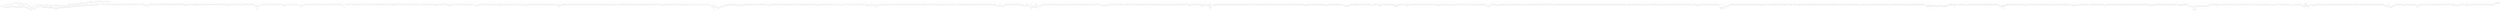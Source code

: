 digraph G {
	rankdir=LR;
	nodesep=1.2;
	node[shape=circle];
	1 -> 2;
	1 -> 3;
	2 -> 4;
	3 -> 4;
	4 -> 5;
	4 -> 6;
	5 -> 7;
	6 -> 7;
	7 -> 8;
	7 -> 217;
	8 -> 9;
	8 -> 10;
	9 -> 11;
	10 -> 11;
	11 -> 12;
	11 -> 13;
	12 -> 14;
	13 -> 14;
	14 -> 15;
	14 -> 16;
	15 -> 17;
	16 -> 17;
	17 -> 18;
	17 -> 19;
	18 -> 20;
	19 -> 20;
	20 -> 21;
	20 -> 22;
	21 -> 23;
	22 -> 23;
	23 -> 25;
	23 -> 24;
	24 -> 25;
	25 -> 26;
	25 -> 27;
	26 -> 27;
	27 -> 28;
	27 -> 46;
	27 -> 29;
	27 -> 35;
	28 -> 35;
	29 -> 30;
	29 -> 31;
	30 -> 32;
	31 -> 32;
	32 -> 33;
	32 -> 34;
	33 -> 47;
	34 -> 47;
	35 -> 36;
	35 -> 37;
	36 -> 38;
	37 -> 38;
	38 -> 39;
	38 -> 40;
	39 -> 41;
	40 -> 41;
	41 -> 42;
	41 -> 43;
	42 -> 44;
	43 -> 44;
	44 -> 45;
	44 -> 46;
	45 -> 46;
	46 -> 47;
	47 -> 48;
	47 -> 49;
	48 -> 50;
	49 -> 50;
	50 -> 51;
	50 -> 52;
	51 -> 53;
	52 -> 53;
	53 -> 54;
	53 -> 55;
	54 -> 56;
	55 -> 56;
	56 -> 59;
	56 -> 57;
	56 -> 58;
	57 -> 75;
	58 -> 59;
	59 -> 60;
	59 -> 61;
	59 -> 62;
	59 -> 63;
	60 -> 65;
	61 -> 75;
	62 -> 64;
	63 -> 64;
	64 -> 65;
	65 -> 66;
	65 -> 67;
	65 -> 70;
	66 -> 68;
	67 -> 68;
	68 -> 70;
	68 -> 69;
	69 -> 71;
	70 -> 71;
	71 -> 72;
	71 -> 73;
	72 -> 74;
	73 -> 74;
	74 -> 75;
	75 -> 76;
	75 -> 77;
	76 -> 78;
	77 -> 78;
	78 -> 79;
	78 -> 80;
	79 -> 81;
	80 -> 81;
	81 -> 82;
	81 -> 83;
	82 -> 84;
	83 -> 84;
	84 -> 85;
	84 -> 86;
	85 -> 87;
	86 -> 87;
	87 -> 88;
	87 -> 89;
	88 -> 90;
	89 -> 90;
	90 -> 91;
	90 -> 92;
	91 -> 92;
	92 -> 93;
	92 -> 94;
	93 -> 95;
	94 -> 95;
	95 -> 96;
	95 -> 97;
	96 -> 98;
	97 -> 98;
	98 -> 99;
	98 -> 100;
	99 -> 101;
	100 -> 101;
	101 -> 102;
	101 -> 103;
	102 -> 104;
	103 -> 104;
	104 -> 105;
	104 -> 106;
	105 -> 107;
	106 -> 107;
	107 -> 108;
	107 -> 109;
	108 -> 110;
	109 -> 110;
	110 -> 111;
	110 -> 112;
	111 -> 113;
	112 -> 113;
	113 -> 114;
	113 -> 115;
	114 -> 116;
	115 -> 116;
	116 -> 117;
	116 -> 118;
	117 -> 119;
	118 -> 119;
	119 -> 120;
	119 -> 121;
	120 -> 122;
	121 -> 122;
	122 -> 124;
	122 -> 123;
	123 -> 124;
	124 -> 125;
	124 -> 126;
	125 -> 127;
	126 -> 127;
	127 -> 129;
	127 -> 128;
	128 -> 129;
	129 -> 131;
	129 -> 130;
	130 -> 131;
	131 -> 133;
	131 -> 132;
	132 -> 133;
	133 -> 134;
	133 -> 135;
	133 -> 136;
	133 -> 137;
	134 -> 138;
	135 -> 138;
	136 -> 138;
	137 -> 138;
	138 -> 139;
	138 -> 140;
	139 -> 141;
	140 -> 141;
	141 -> 142;
	141 -> 143;
	142 -> 144;
	143 -> 144;
	144 -> 145;
	144 -> 146;
	145 -> 147;
	146 -> 147;
	147 -> 148;
	147 -> 149;
	148 -> 150;
	149 -> 150;
	150 -> 151;
	150 -> 152;
	151 -> 153;
	152 -> 153;
	153 -> 154;
	153 -> 155;
	154 -> 156;
	155 -> 156;
	156 -> 157;
	156 -> 158;
	157 -> 158;
	158 -> 159;
	158 -> 160;
	158 -> 161;
	159 -> 162;
	160 -> 162;
	161 -> 162;
	162 -> 163;
	162 -> 164;
	163 -> 165;
	164 -> 165;
	165 -> 167;
	165 -> 166;
	166 -> 167;
	167 -> 168;
	167 -> 169;
	168 -> 170;
	169 -> 170;
	170 -> 171;
	170 -> 172;
	170 -> 173;
	171 -> 173;
	172 -> 173;
	173 -> 174;
	173 -> 175;
	174 -> 176;
	175 -> 176;
	176 -> 177;
	176 -> 178;
	176 -> 179;
	176 -> 180;
	176 -> 181;
	177 -> 182;
	178 -> 182;
	179 -> 183;
	180 -> 182;
	181 -> 182;
	182 -> 183;
	183 -> 184;
	183 -> 185;
	184 -> 186;
	185 -> 186;
	186 -> 187;
	186 -> 188;
	187 -> 189;
	188 -> 189;
	189 -> 190;
	189 -> 191;
	190 -> 192;
	191 -> 192;
	192 -> 193;
	192 -> 194;
	193 -> 195;
	194 -> 195;
	195 -> 196;
	195 -> 197;
	196 -> 198;
	197 -> 198;
	198 -> 199;
	198 -> 200;
	199 -> 201;
	200 -> 201;
	201 -> 205;
	201 -> 202;
	202 -> 203;
	202 -> 204;
	203 -> 204;
	204 -> 205;
	205 -> 206;
	205 -> 207;
	206 -> 208;
	207 -> 208;
	208 -> 209;
	208 -> 210;
	209 -> 211;
	210 -> 211;
	211 -> 212;
	211 -> 213;
	212 -> 213;
	213 -> 214;
	213 -> 215;
	214 -> 216;
	215 -> 216;
	216 -> 4532;
	217 -> 218;
	217 -> 219;
	218 -> 220;
	219 -> 220;
	220 -> 221;
	220 -> 222;
	221 -> 223;
	222 -> 223;
	223 -> 224;
	223 -> 225;
	224 -> 226;
	225 -> 226;
	226 -> 227;
	226 -> 228;
	227 -> 229;
	228 -> 229;
	229 -> 230;
	229 -> 231;
	230 -> 232;
	231 -> 232;
	232 -> 233;
	232 -> 234;
	233 -> 235;
	234 -> 235;
	235 -> 236;
	235 -> 237;
	236 -> 238;
	237 -> 238;
	238 -> 239;
	238 -> 240;
	239 -> 241;
	240 -> 241;
	241 -> 242;
	241 -> 243;
	242 -> 244;
	243 -> 244;
	244 -> 245;
	244 -> 246;
	245 -> 247;
	246 -> 247;
	247 -> 248;
	247 -> 249;
	248 -> 250;
	249 -> 250;
	250 -> 251;
	250 -> 252;
	251 -> 253;
	252 -> 253;
	253 -> 254;
	253 -> 255;
	254 -> 256;
	255 -> 256;
	256 -> 257;
	256 -> 258;
	257 -> 259;
	258 -> 259;
	259 -> 260;
	259 -> 261;
	260 -> 262;
	261 -> 262;
	262 -> 263;
	262 -> 264;
	263 -> 265;
	264 -> 265;
	265 -> 266;
	265 -> 267;
	266 -> 268;
	267 -> 268;
	268 -> 269;
	268 -> 270;
	269 -> 271;
	270 -> 271;
	271 -> 272;
	271 -> 273;
	272 -> 274;
	273 -> 274;
	274 -> 275;
	274 -> 276;
	275 -> 276;
	276 -> 277;
	276 -> 278;
	277 -> 279;
	278 -> 279;
	279 -> 280;
	279 -> 281;
	280 -> 282;
	281 -> 282;
	282 -> 283;
	282 -> 284;
	283 -> 285;
	284 -> 285;
	285 -> 286;
	285 -> 287;
	286 -> 287;
	287 -> 288;
	287 -> 289;
	288 -> 289;
	289 -> 290;
	289 -> 291;
	290 -> 292;
	291 -> 292;
	292 -> 293;
	292 -> 294;
	293 -> 295;
	294 -> 295;
	295 -> 296;
	295 -> 297;
	296 -> 298;
	297 -> 298;
	298 -> 299;
	298 -> 300;
	299 -> 301;
	300 -> 301;
	301 -> 303;
	301 -> 302;
	302 -> 303;
	303 -> 306;
	303 -> 304;
	303 -> 305;
	304 -> 306;
	305 -> 306;
	306 -> 307;
	306 -> 308;
	307 -> 309;
	308 -> 309;
	309 -> 310;
	309 -> 311;
	310 -> 312;
	311 -> 312;
	312 -> 313;
	312 -> 314;
	313 -> 315;
	314 -> 315;
	315 -> 320;
	315 -> 316;
	315 -> 317;
	315 -> 318;
	315 -> 319;
	316 -> 320;
	317 -> 320;
	318 -> 320;
	319 -> 320;
	320 -> 321;
	320 -> 322;
	321 -> 323;
	322 -> 323;
	323 -> 324;
	323 -> 325;
	324 -> 326;
	325 -> 326;
	326 -> 327;
	326 -> 328;
	327 -> 329;
	328 -> 329;
	329 -> 330;
	329 -> 331;
	330 -> 331;
	331 -> 332;
	331 -> 333;
	332 -> 334;
	333 -> 334;
	334 -> 335;
	334 -> 336;
	335 -> 337;
	336 -> 337;
	337 -> 338;
	337 -> 339;
	338 -> 340;
	339 -> 340;
	340 -> 341;
	340 -> 342;
	341 -> 343;
	342 -> 343;
	343 -> 344;
	343 -> 345;
	344 -> 346;
	345 -> 346;
	346 -> 347;
	346 -> 348;
	347 -> 349;
	348 -> 349;
	349 -> 350;
	349 -> 351;
	350 -> 352;
	351 -> 352;
	352 -> 353;
	352 -> 354;
	353 -> 355;
	354 -> 355;
	355 -> 356;
	355 -> 357;
	356 -> 358;
	357 -> 358;
	358 -> 359;
	358 -> 360;
	359 -> 361;
	360 -> 361;
	361 -> 362;
	361 -> 363;
	362 -> 364;
	363 -> 364;
	364 -> 365;
	364 -> 366;
	365 -> 367;
	366 -> 367;
	367 -> 368;
	367 -> 369;
	368 -> 370;
	369 -> 370;
	370 -> 372;
	370 -> 371;
	371 -> 372;
	372 -> 373;
	372 -> 374;
	373 -> 375;
	374 -> 375;
	375 -> 376;
	375 -> 377;
	376 -> 378;
	377 -> 378;
	378 -> 379;
	378 -> 380;
	379 -> 381;
	380 -> 381;
	381 -> 382;
	381 -> 383;
	382 -> 383;
	383 -> 384;
	383 -> 385;
	384 -> 386;
	385 -> 386;
	386 -> 387;
	386 -> 388;
	387 -> 389;
	388 -> 389;
	389 -> 390;
	389 -> 391;
	390 -> 392;
	391 -> 392;
	392 -> 393;
	392 -> 394;
	393 -> 395;
	394 -> 395;
	395 -> 396;
	395 -> 397;
	396 -> 398;
	397 -> 398;
	398 -> 399;
	398 -> 400;
	399 -> 401;
	400 -> 401;
	401 -> 402;
	401 -> 403;
	402 -> 403;
	403 -> 404;
	403 -> 405;
	404 -> 405;
	405 -> 406;
	405 -> 407;
	406 -> 408;
	407 -> 408;
	408 -> 409;
	408 -> 410;
	409 -> 411;
	410 -> 411;
	411 -> 412;
	411 -> 413;
	412 -> 414;
	413 -> 414;
	414 -> 415;
	414 -> 416;
	415 -> 417;
	416 -> 417;
	417 -> 418;
	417 -> 419;
	418 -> 420;
	419 -> 420;
	420 -> 421;
	420 -> 422;
	421 -> 423;
	422 -> 423;
	423 -> 424;
	423 -> 425;
	424 -> 426;
	425 -> 426;
	426 -> 427;
	426 -> 428;
	427 -> 429;
	428 -> 429;
	429 -> 430;
	429 -> 431;
	430 -> 432;
	431 -> 432;
	432 -> 433;
	432 -> 434;
	433 -> 435;
	434 -> 435;
	435 -> 436;
	435 -> 437;
	436 -> 438;
	437 -> 438;
	438 -> 439;
	438 -> 440;
	439 -> 441;
	440 -> 441;
	441 -> 442;
	441 -> 443;
	442 -> 444;
	443 -> 444;
	444 -> 445;
	444 -> 446;
	445 -> 447;
	446 -> 447;
	447 -> 448;
	447 -> 449;
	448 -> 450;
	449 -> 450;
	450 -> 451;
	450 -> 452;
	451 -> 453;
	452 -> 453;
	453 -> 454;
	453 -> 455;
	454 -> 456;
	455 -> 456;
	456 -> 457;
	456 -> 458;
	457 -> 459;
	458 -> 459;
	459 -> 460;
	459 -> 461;
	460 -> 462;
	461 -> 462;
	462 -> 463;
	462 -> 464;
	463 -> 465;
	464 -> 465;
	465 -> 466;
	465 -> 467;
	466 -> 468;
	467 -> 468;
	468 -> 469;
	468 -> 470;
	469 -> 471;
	470 -> 471;
	471 -> 472;
	471 -> 473;
	472 -> 474;
	473 -> 474;
	474 -> 475;
	474 -> 476;
	475 -> 477;
	476 -> 477;
	477 -> 478;
	477 -> 479;
	478 -> 479;
	479 -> 480;
	479 -> 481;
	480 -> 481;
	481 -> 482;
	481 -> 483;
	481 -> 485;
	482 -> 484;
	483 -> 484;
	484 -> 486;
	485 -> 486;
	486 -> 487;
	486 -> 488;
	487 -> 495;
	488 -> 489;
	488 -> 490;
	489 -> 491;
	490 -> 491;
	491 -> 492;
	491 -> 493;
	492 -> 494;
	493 -> 494;
	494 -> 495;
	495 -> 496;
	495 -> 497;
	496 -> 498;
	497 -> 498;
	498 -> 499;
	498 -> 500;
	499 -> 501;
	500 -> 501;
	501 -> 502;
	501 -> 503;
	502 -> 504;
	503 -> 504;
	504 -> 505;
	504 -> 506;
	505 -> 507;
	506 -> 507;
	507 -> 508;
	507 -> 509;
	508 -> 510;
	509 -> 510;
	510 -> 511;
	510 -> 512;
	511 -> 513;
	512 -> 513;
	513 -> 514;
	513 -> 515;
	514 -> 516;
	515 -> 516;
	516 -> 517;
	516 -> 518;
	517 -> 519;
	518 -> 519;
	519 -> 520;
	519 -> 521;
	520 -> 522;
	521 -> 522;
	522 -> 523;
	522 -> 524;
	523 -> 525;
	524 -> 525;
	525 -> 526;
	525 -> 527;
	526 -> 528;
	527 -> 528;
	528 -> 529;
	528 -> 530;
	529 -> 531;
	530 -> 531;
	531 -> 532;
	531 -> 533;
	532 -> 534;
	533 -> 534;
	534 -> 535;
	534 -> 536;
	535 -> 537;
	536 -> 537;
	537 -> 538;
	537 -> 539;
	538 -> 540;
	539 -> 540;
	540 -> 541;
	540 -> 542;
	541 -> 543;
	542 -> 543;
	543 -> 544;
	543 -> 545;
	544 -> 546;
	545 -> 546;
	546 -> 547;
	546 -> 548;
	547 -> 549;
	548 -> 549;
	549 -> 550;
	549 -> 551;
	550 -> 552;
	551 -> 552;
	552 -> 553;
	552 -> 554;
	553 -> 555;
	554 -> 555;
	555 -> 556;
	555 -> 557;
	556 -> 558;
	557 -> 558;
	558 -> 559;
	558 -> 560;
	559 -> 561;
	560 -> 561;
	561 -> 562;
	561 -> 563;
	562 -> 564;
	563 -> 564;
	564 -> 565;
	564 -> 566;
	565 -> 567;
	566 -> 567;
	567 -> 568;
	567 -> 569;
	568 -> 570;
	569 -> 570;
	570 -> 571;
	570 -> 572;
	571 -> 573;
	572 -> 573;
	573 -> 574;
	573 -> 575;
	574 -> 576;
	575 -> 576;
	576 -> 577;
	576 -> 578;
	577 -> 579;
	578 -> 579;
	579 -> 580;
	579 -> 581;
	580 -> 582;
	581 -> 582;
	582 -> 583;
	582 -> 584;
	583 -> 585;
	584 -> 585;
	585 -> 586;
	585 -> 587;
	585 -> 588;
	586 -> 589;
	587 -> 589;
	588 -> 589;
	589 -> 590;
	589 -> 591;
	590 -> 592;
	591 -> 592;
	592 -> 593;
	592 -> 594;
	593 -> 595;
	594 -> 595;
	595 -> 596;
	595 -> 597;
	596 -> 598;
	597 -> 598;
	598 -> 599;
	598 -> 600;
	599 -> 601;
	600 -> 601;
	601 -> 602;
	601 -> 603;
	602 -> 604;
	603 -> 604;
	604 -> 605;
	604 -> 606;
	605 -> 607;
	606 -> 607;
	607 -> 608;
	607 -> 609;
	608 -> 610;
	609 -> 610;
	610 -> 611;
	610 -> 612;
	611 -> 613;
	612 -> 613;
	613 -> 614;
	613 -> 615;
	614 -> 616;
	615 -> 616;
	616 -> 617;
	616 -> 618;
	617 -> 619;
	618 -> 619;
	619 -> 620;
	619 -> 621;
	620 -> 622;
	621 -> 622;
	622 -> 623;
	622 -> 624;
	623 -> 625;
	624 -> 625;
	625 -> 626;
	625 -> 627;
	626 -> 628;
	627 -> 628;
	628 -> 629;
	628 -> 630;
	629 -> 631;
	630 -> 631;
	631 -> 632;
	631 -> 633;
	632 -> 634;
	633 -> 634;
	634 -> 635;
	634 -> 636;
	635 -> 637;
	636 -> 637;
	637 -> 638;
	637 -> 639;
	638 -> 639;
	639 -> 640;
	639 -> 641;
	640 -> 642;
	641 -> 642;
	642 -> 643;
	642 -> 644;
	643 -> 645;
	644 -> 645;
	645 -> 646;
	645 -> 647;
	645 -> 648;
	646 -> 648;
	647 -> 650;
	648 -> 650;
	648 -> 649;
	649 -> 650;
	650 -> 651;
	650 -> 652;
	651 -> 653;
	652 -> 653;
	653 -> 654;
	653 -> 655;
	654 -> 656;
	655 -> 656;
	656 -> 657;
	656 -> 658;
	657 -> 659;
	658 -> 659;
	659 -> 660;
	659 -> 661;
	660 -> 662;
	661 -> 662;
	662 -> 663;
	662 -> 664;
	663 -> 665;
	664 -> 665;
	665 -> 666;
	665 -> 667;
	666 -> 668;
	667 -> 668;
	668 -> 669;
	668 -> 670;
	669 -> 670;
	670 -> 671;
	670 -> 672;
	671 -> 673;
	672 -> 673;
	673 -> 674;
	673 -> 675;
	674 -> 675;
	675 -> 676;
	675 -> 677;
	676 -> 678;
	677 -> 678;
	678 -> 679;
	678 -> 680;
	679 -> 681;
	680 -> 681;
	681 -> 682;
	681 -> 683;
	682 -> 684;
	683 -> 684;
	684 -> 685;
	684 -> 686;
	685 -> 687;
	686 -> 687;
	687 -> 688;
	687 -> 689;
	688 -> 690;
	689 -> 690;
	690 -> 691;
	690 -> 692;
	691 -> 693;
	692 -> 693;
	693 -> 694;
	693 -> 695;
	694 -> 695;
	695 -> 696;
	695 -> 697;
	696 -> 698;
	697 -> 698;
	698 -> 700;
	698 -> 699;
	699 -> 700;
	700 -> 701;
	700 -> 702;
	700 -> 703;
	700 -> 704;
	700 -> 705;
	700 -> 707;
	701 -> 708;
	702 -> 708;
	703 -> 706;
	704 -> 708;
	705 -> 706;
	706 -> 708;
	707 -> 708;
	708 -> 709;
	708 -> 711;
	709 -> 710;
	709 -> 711;
	710 -> 711;
	711 -> 712;
	711 -> 713;
	712 -> 713;
	713 -> 714;
	713 -> 715;
	714 -> 716;
	715 -> 716;
	716 -> 717;
	716 -> 718;
	717 -> 719;
	718 -> 719;
	719 -> 720;
	719 -> 721;
	720 -> 722;
	721 -> 722;
	722 -> 723;
	722 -> 724;
	723 -> 725;
	724 -> 725;
	725 -> 726;
	725 -> 727;
	726 -> 728;
	727 -> 728;
	728 -> 729;
	728 -> 730;
	729 -> 731;
	730 -> 731;
	731 -> 732;
	731 -> 733;
	732 -> 734;
	733 -> 734;
	734 -> 735;
	734 -> 736;
	735 -> 737;
	736 -> 737;
	737 -> 739;
	737 -> 738;
	738 -> 739;
	739 -> 740;
	739 -> 741;
	740 -> 742;
	741 -> 742;
	742 -> 743;
	742 -> 744;
	743 -> 745;
	744 -> 745;
	745 -> 746;
	745 -> 747;
	746 -> 748;
	747 -> 748;
	748 -> 749;
	748 -> 750;
	749 -> 751;
	750 -> 751;
	751 -> 755;
	751 -> 752;
	752 -> 753;
	752 -> 754;
	753 -> 755;
	754 -> 755;
	755 -> 756;
	755 -> 757;
	756 -> 758;
	757 -> 758;
	758 -> 760;
	758 -> 759;
	759 -> 760;
	760 -> 762;
	760 -> 761;
	761 -> 762;
	762 -> 764;
	762 -> 763;
	763 -> 764;
	764 -> 765;
	764 -> 766;
	765 -> 767;
	766 -> 767;
	767 -> 768;
	767 -> 769;
	768 -> 769;
	769 -> 770;
	769 -> 771;
	770 -> 772;
	771 -> 772;
	772 -> 773;
	772 -> 774;
	773 -> 775;
	774 -> 775;
	775 -> 776;
	775 -> 777;
	776 -> 778;
	777 -> 778;
	778 -> 779;
	778 -> 780;
	779 -> 781;
	780 -> 781;
	781 -> 782;
	781 -> 783;
	781 -> 786;
	782 -> 785;
	783 -> 785;
	783 -> 784;
	784 -> 785;
	785 -> 787;
	786 -> 787;
	787 -> 788;
	787 -> 789;
	788 -> 790;
	789 -> 790;
	790 -> 791;
	790 -> 792;
	791 -> 793;
	792 -> 793;
	793 -> 794;
	793 -> 795;
	794 -> 796;
	795 -> 796;
	796 -> 797;
	796 -> 798;
	797 -> 799;
	798 -> 799;
	799 -> 800;
	799 -> 801;
	800 -> 802;
	801 -> 802;
	802 -> 803;
	802 -> 804;
	803 -> 805;
	804 -> 805;
	805 -> 806;
	805 -> 807;
	806 -> 808;
	807 -> 808;
	808 -> 809;
	808 -> 810;
	809 -> 811;
	810 -> 811;
	811 -> 812;
	811 -> 813;
	812 -> 814;
	813 -> 814;
	814 -> 815;
	814 -> 816;
	815 -> 817;
	816 -> 817;
	817 -> 818;
	817 -> 819;
	818 -> 820;
	819 -> 820;
	820 -> 821;
	820 -> 822;
	821 -> 822;
	822 -> 823;
	822 -> 824;
	823 -> 825;
	824 -> 825;
	825 -> 826;
	825 -> 827;
	826 -> 828;
	827 -> 828;
	828 -> 829;
	828 -> 830;
	829 -> 831;
	830 -> 831;
	831 -> 832;
	831 -> 833;
	832 -> 834;
	833 -> 834;
	834 -> 835;
	834 -> 836;
	835 -> 837;
	836 -> 837;
	837 -> 838;
	837 -> 839;
	838 -> 840;
	839 -> 840;
	840 -> 841;
	840 -> 842;
	841 -> 843;
	842 -> 843;
	843 -> 845;
	843 -> 844;
	844 -> 845;
	845 -> 846;
	845 -> 847;
	846 -> 848;
	847 -> 848;
	848 -> 849;
	848 -> 850;
	849 -> 851;
	850 -> 851;
	851 -> 852;
	851 -> 853;
	852 -> 854;
	853 -> 854;
	854 -> 855;
	854 -> 856;
	855 -> 857;
	856 -> 857;
	857 -> 858;
	857 -> 859;
	858 -> 860;
	859 -> 860;
	860 -> 861;
	860 -> 862;
	861 -> 863;
	862 -> 863;
	863 -> 864;
	863 -> 868;
	863 -> 865;
	864 -> 869;
	865 -> 867;
	865 -> 866;
	866 -> 867;
	867 -> 868;
	868 -> 869;
	869 -> 870;
	869 -> 871;
	870 -> 872;
	871 -> 872;
	872 -> 873;
	872 -> 874;
	873 -> 875;
	874 -> 875;
	875 -> 876;
	875 -> 877;
	876 -> 878;
	877 -> 878;
	878 -> 879;
	878 -> 880;
	879 -> 880;
	880 -> 881;
	880 -> 882;
	881 -> 883;
	882 -> 883;
	883 -> 884;
	883 -> 885;
	884 -> 886;
	885 -> 886;
	886 -> 887;
	886 -> 888;
	887 -> 889;
	888 -> 889;
	889 -> 890;
	889 -> 891;
	890 -> 892;
	891 -> 892;
	892 -> 893;
	892 -> 894;
	893 -> 895;
	894 -> 895;
	895 -> 896;
	895 -> 897;
	896 -> 898;
	897 -> 898;
	898 -> 899;
	898 -> 900;
	899 -> 901;
	900 -> 901;
	901 -> 902;
	901 -> 903;
	902 -> 904;
	903 -> 904;
	904 -> 905;
	904 -> 906;
	905 -> 907;
	906 -> 907;
	907 -> 908;
	907 -> 909;
	908 -> 910;
	909 -> 910;
	910 -> 911;
	910 -> 912;
	911 -> 913;
	912 -> 913;
	913 -> 914;
	913 -> 915;
	914 -> 915;
	915 -> 916;
	915 -> 917;
	916 -> 918;
	917 -> 918;
	918 -> 919;
	918 -> 920;
	919 -> 921;
	920 -> 921;
	921 -> 922;
	921 -> 923;
	922 -> 924;
	923 -> 924;
	924 -> 925;
	924 -> 926;
	925 -> 927;
	926 -> 927;
	927 -> 928;
	927 -> 929;
	928 -> 930;
	929 -> 930;
	930 -> 931;
	930 -> 932;
	931 -> 933;
	932 -> 933;
	933 -> 934;
	933 -> 935;
	934 -> 936;
	935 -> 936;
	936 -> 937;
	936 -> 938;
	937 -> 939;
	938 -> 939;
	939 -> 942;
	939 -> 940;
	939 -> 941;
	940 -> 942;
	941 -> 942;
	942 -> 943;
	942 -> 944;
	943 -> 945;
	944 -> 945;
	945 -> 946;
	945 -> 947;
	946 -> 948;
	947 -> 948;
	948 -> 949;
	948 -> 950;
	949 -> 950;
	950 -> 951;
	950 -> 952;
	951 -> 953;
	952 -> 953;
	953 -> 954;
	953 -> 955;
	954 -> 955;
	955 -> 956;
	955 -> 957;
	955 -> 958;
	956 -> 959;
	957 -> 959;
	958 -> 959;
	959 -> 960;
	959 -> 961;
	960 -> 962;
	961 -> 962;
	962 -> 963;
	962 -> 964;
	963 -> 965;
	964 -> 965;
	965 -> 966;
	965 -> 967;
	966 -> 968;
	967 -> 968;
	968 -> 969;
	968 -> 970;
	969 -> 971;
	970 -> 971;
	971 -> 972;
	971 -> 973;
	972 -> 974;
	973 -> 974;
	974 -> 975;
	974 -> 976;
	975 -> 977;
	976 -> 977;
	977 -> 978;
	977 -> 979;
	978 -> 980;
	979 -> 980;
	980 -> 981;
	980 -> 982;
	981 -> 983;
	982 -> 983;
	983 -> 984;
	983 -> 985;
	984 -> 986;
	985 -> 986;
	986 -> 987;
	986 -> 988;
	987 -> 989;
	988 -> 989;
	989 -> 990;
	989 -> 991;
	990 -> 992;
	991 -> 992;
	992 -> 993;
	992 -> 994;
	993 -> 995;
	994 -> 995;
	995 -> 996;
	995 -> 997;
	996 -> 998;
	997 -> 998;
	998 -> 999;
	998 -> 1000;
	999 -> 1001;
	1000 -> 1001;
	1001 -> 1002;
	1001 -> 1003;
	1002 -> 1004;
	1003 -> 1004;
	1004 -> 1005;
	1004 -> 1006;
	1005 -> 1007;
	1006 -> 1007;
	1007 -> 1009;
	1007 -> 1008;
	1008 -> 1009;
	1009 -> 1010;
	1009 -> 1011;
	1010 -> 1012;
	1011 -> 1012;
	1012 -> 1013;
	1012 -> 1014;
	1013 -> 1015;
	1014 -> 1015;
	1015 -> 1016;
	1015 -> 1017;
	1016 -> 1018;
	1017 -> 1018;
	1018 -> 1019;
	1018 -> 1020;
	1019 -> 1021;
	1020 -> 1021;
	1021 -> 1022;
	1021 -> 1023;
	1022 -> 1024;
	1023 -> 1024;
	1024 -> 1025;
	1024 -> 1026;
	1025 -> 1027;
	1026 -> 1027;
	1027 -> 1028;
	1027 -> 1029;
	1028 -> 1030;
	1029 -> 1030;
	1030 -> 1031;
	1030 -> 1032;
	1031 -> 1033;
	1032 -> 1033;
	1033 -> 1034;
	1033 -> 1035;
	1033 -> 1036;
	1034 -> 1037;
	1035 -> 1037;
	1036 -> 1037;
	1037 -> 1038;
	1037 -> 1039;
	1038 -> 1040;
	1039 -> 1040;
	1040 -> 1041;
	1040 -> 1042;
	1041 -> 1043;
	1042 -> 1043;
	1043 -> 1044;
	1043 -> 1045;
	1044 -> 1046;
	1045 -> 1046;
	1046 -> 1047;
	1046 -> 1048;
	1047 -> 1049;
	1048 -> 1049;
	1049 -> 1050;
	1049 -> 1051;
	1050 -> 1052;
	1051 -> 1052;
	1052 -> 1053;
	1052 -> 1054;
	1053 -> 1055;
	1054 -> 1055;
	1055 -> 1056;
	1055 -> 1057;
	1056 -> 1058;
	1057 -> 1058;
	1058 -> 1059;
	1058 -> 1060;
	1058 -> 1061;
	1059 -> 1062;
	1060 -> 1064;
	1061 -> 1062;
	1062 -> 1063;
	1062 -> 1064;
	1063 -> 1064;
	1064 -> 1065;
	1064 -> 1066;
	1065 -> 1067;
	1066 -> 1067;
	1067 -> 1068;
	1067 -> 1069;
	1068 -> 1069;
	1069 -> 1070;
	1069 -> 1071;
	1070 -> 1072;
	1071 -> 1072;
	1072 -> 1073;
	1072 -> 1074;
	1073 -> 1075;
	1074 -> 1075;
	1075 -> 1076;
	1075 -> 1077;
	1076 -> 1078;
	1077 -> 1078;
	1078 -> 1079;
	1078 -> 1080;
	1079 -> 1081;
	1080 -> 1081;
	1081 -> 1082;
	1081 -> 1083;
	1082 -> 1084;
	1083 -> 1084;
	1084 -> 1085;
	1084 -> 1086;
	1085 -> 1087;
	1086 -> 1087;
	1087 -> 1088;
	1087 -> 1089;
	1088 -> 1090;
	1089 -> 1090;
	1090 -> 1091;
	1090 -> 1092;
	1091 -> 1093;
	1092 -> 1093;
	1093 -> 1094;
	1093 -> 1095;
	1094 -> 1096;
	1095 -> 1096;
	1096 -> 1097;
	1096 -> 1098;
	1097 -> 1099;
	1098 -> 1099;
	1099 -> 1100;
	1099 -> 1101;
	1100 -> 1101;
	1101 -> 1103;
	1101 -> 1102;
	1102 -> 1103;
	1103 -> 1104;
	1103 -> 1105;
	1104 -> 1106;
	1105 -> 1106;
	1106 -> 1107;
	1106 -> 1108;
	1107 -> 1109;
	1108 -> 1109;
	1109 -> 1110;
	1109 -> 1111;
	1110 -> 1112;
	1111 -> 1112;
	1112 -> 1113;
	1112 -> 1114;
	1113 -> 1115;
	1114 -> 1115;
	1115 -> 1116;
	1115 -> 1117;
	1116 -> 1118;
	1117 -> 1118;
	1118 -> 1119;
	1118 -> 1120;
	1119 -> 1121;
	1120 -> 1121;
	1121 -> 1122;
	1121 -> 1123;
	1122 -> 1124;
	1123 -> 1124;
	1124 -> 1125;
	1124 -> 1126;
	1125 -> 1127;
	1126 -> 1127;
	1127 -> 1128;
	1127 -> 1129;
	1128 -> 1130;
	1129 -> 1130;
	1130 -> 1131;
	1130 -> 1132;
	1131 -> 1133;
	1132 -> 1133;
	1133 -> 1135;
	1133 -> 1134;
	1134 -> 1135;
	1135 -> 1136;
	1135 -> 1137;
	1136 -> 1138;
	1137 -> 1138;
	1138 -> 1139;
	1138 -> 1140;
	1139 -> 1141;
	1140 -> 1141;
	1141 -> 1142;
	1141 -> 1143;
	1142 -> 1144;
	1143 -> 1144;
	1144 -> 1145;
	1144 -> 1146;
	1144 -> 1147;
	1145 -> 1148;
	1146 -> 1148;
	1147 -> 1148;
	1148 -> 1149;
	1148 -> 1150;
	1149 -> 1151;
	1150 -> 1151;
	1151 -> 1153;
	1151 -> 1152;
	1152 -> 1153;
	1153 -> 1154;
	1153 -> 1155;
	1154 -> 1156;
	1155 -> 1156;
	1156 -> 1157;
	1156 -> 1158;
	1157 -> 1159;
	1158 -> 1159;
	1159 -> 1160;
	1159 -> 1161;
	1160 -> 1162;
	1161 -> 1162;
	1162 -> 1163;
	1162 -> 1164;
	1163 -> 1165;
	1164 -> 1165;
	1165 -> 1166;
	1165 -> 1167;
	1166 -> 1168;
	1167 -> 1168;
	1168 -> 1169;
	1168 -> 1170;
	1169 -> 1171;
	1170 -> 1171;
	1171 -> 1172;
	1171 -> 1173;
	1172 -> 1174;
	1173 -> 1174;
	1174 -> 1175;
	1174 -> 1176;
	1175 -> 1177;
	1176 -> 1177;
	1177 -> 1178;
	1177 -> 1179;
	1178 -> 1180;
	1179 -> 1180;
	1180 -> 1181;
	1180 -> 1182;
	1181 -> 1183;
	1182 -> 1183;
	1183 -> 1184;
	1183 -> 1185;
	1184 -> 1186;
	1185 -> 1186;
	1186 -> 1187;
	1186 -> 1188;
	1186 -> 1189;
	1187 -> 1189;
	1188 -> 1189;
	1189 -> 1190;
	1189 -> 1191;
	1190 -> 1192;
	1191 -> 1192;
	1192 -> 1193;
	1192 -> 1194;
	1193 -> 1195;
	1194 -> 1195;
	1195 -> 1196;
	1195 -> 1197;
	1196 -> 1198;
	1197 -> 1198;
	1198 -> 1199;
	1198 -> 1200;
	1199 -> 1201;
	1200 -> 1201;
	1201 -> 1202;
	1201 -> 1203;
	1202 -> 1204;
	1203 -> 1204;
	1204 -> 1205;
	1204 -> 1206;
	1205 -> 1207;
	1206 -> 1207;
	1207 -> 1208;
	1207 -> 1209;
	1208 -> 1210;
	1209 -> 1210;
	1210 -> 1211;
	1210 -> 1212;
	1211 -> 1213;
	1212 -> 1213;
	1213 -> 1214;
	1213 -> 1215;
	1214 -> 1216;
	1215 -> 1216;
	1216 -> 1217;
	1216 -> 1218;
	1217 -> 1219;
	1218 -> 1219;
	1219 -> 1220;
	1219 -> 1221;
	1220 -> 1222;
	1221 -> 1222;
	1222 -> 1223;
	1222 -> 1224;
	1223 -> 1225;
	1224 -> 1225;
	1225 -> 1226;
	1225 -> 1227;
	1226 -> 1228;
	1227 -> 1228;
	1228 -> 1229;
	1228 -> 1230;
	1229 -> 1231;
	1230 -> 1231;
	1231 -> 1232;
	1231 -> 1233;
	1232 -> 1234;
	1233 -> 1234;
	1234 -> 1235;
	1234 -> 1236;
	1235 -> 1237;
	1236 -> 1237;
	1237 -> 1238;
	1237 -> 1239;
	1238 -> 1240;
	1239 -> 1240;
	1240 -> 1241;
	1240 -> 1242;
	1241 -> 1243;
	1242 -> 1243;
	1243 -> 1244;
	1243 -> 1245;
	1244 -> 1249;
	1245 -> 1246;
	1245 -> 1247;
	1245 -> 1248;
	1246 -> 1249;
	1247 -> 1249;
	1248 -> 1249;
	1249 -> 1250;
	1249 -> 1251;
	1250 -> 1252;
	1251 -> 1252;
	1252 -> 1254;
	1252 -> 1253;
	1253 -> 1254;
	1254 -> 1255;
	1254 -> 1256;
	1255 -> 1257;
	1256 -> 1257;
	1257 -> 1258;
	1257 -> 1259;
	1258 -> 1260;
	1259 -> 1260;
	1260 -> 1262;
	1260 -> 1261;
	1261 -> 1262;
	1262 -> 1263;
	1262 -> 1264;
	1263 -> 1265;
	1264 -> 1265;
	1265 -> 1266;
	1265 -> 1267;
	1266 -> 1268;
	1267 -> 1268;
	1268 -> 1269;
	1268 -> 1270;
	1269 -> 1271;
	1270 -> 1271;
	1271 -> 1272;
	1271 -> 1273;
	1272 -> 1274;
	1273 -> 1274;
	1274 -> 1275;
	1274 -> 1276;
	1275 -> 1277;
	1276 -> 1277;
	1277 -> 1278;
	1277 -> 1279;
	1278 -> 1280;
	1279 -> 1280;
	1280 -> 1281;
	1280 -> 1282;
	1281 -> 1283;
	1282 -> 1283;
	1283 -> 1284;
	1283 -> 1285;
	1284 -> 1286;
	1285 -> 1286;
	1286 -> 1287;
	1286 -> 1288;
	1287 -> 1289;
	1288 -> 1289;
	1289 -> 1290;
	1289 -> 1291;
	1290 -> 1292;
	1291 -> 1292;
	1292 -> 1293;
	1292 -> 1294;
	1293 -> 1295;
	1294 -> 1295;
	1295 -> 1296;
	1295 -> 1297;
	1296 -> 1298;
	1297 -> 1298;
	1298 -> 1299;
	1298 -> 1300;
	1299 -> 1301;
	1300 -> 1301;
	1301 -> 1302;
	1301 -> 1303;
	1302 -> 1303;
	1303 -> 1304;
	1303 -> 1305;
	1304 -> 1305;
	1305 -> 1306;
	1305 -> 1307;
	1306 -> 1308;
	1307 -> 1308;
	1308 -> 1309;
	1308 -> 1310;
	1309 -> 1311;
	1310 -> 1311;
	1311 -> 1312;
	1311 -> 1313;
	1312 -> 1314;
	1313 -> 1314;
	1314 -> 1315;
	1314 -> 1316;
	1315 -> 1317;
	1316 -> 1317;
	1317 -> 1318;
	1317 -> 1319;
	1318 -> 1320;
	1319 -> 1320;
	1320 -> 1321;
	1320 -> 1322;
	1321 -> 1323;
	1322 -> 1323;
	1323 -> 1324;
	1323 -> 1325;
	1324 -> 1326;
	1325 -> 1326;
	1326 -> 1327;
	1326 -> 1328;
	1327 -> 1329;
	1328 -> 1329;
	1329 -> 1330;
	1329 -> 1331;
	1330 -> 1332;
	1331 -> 1332;
	1332 -> 1334;
	1332 -> 1333;
	1333 -> 1334;
	1334 -> 1335;
	1334 -> 1336;
	1335 -> 1337;
	1336 -> 1337;
	1337 -> 1338;
	1337 -> 1339;
	1338 -> 1340;
	1339 -> 1340;
	1340 -> 1341;
	1340 -> 1342;
	1341 -> 1343;
	1342 -> 1343;
	1343 -> 1344;
	1343 -> 1345;
	1344 -> 1345;
	1345 -> 1347;
	1345 -> 1346;
	1346 -> 1347;
	1347 -> 1348;
	1347 -> 1349;
	1348 -> 1350;
	1349 -> 1350;
	1350 -> 1351;
	1350 -> 1352;
	1351 -> 1353;
	1352 -> 1353;
	1353 -> 1354;
	1353 -> 1355;
	1354 -> 1356;
	1355 -> 1356;
	1356 -> 1357;
	1356 -> 1358;
	1357 -> 1359;
	1358 -> 1359;
	1359 -> 1360;
	1359 -> 1361;
	1360 -> 1362;
	1361 -> 1362;
	1362 -> 1363;
	1362 -> 1364;
	1363 -> 1365;
	1364 -> 1365;
	1365 -> 1366;
	1365 -> 1367;
	1366 -> 1368;
	1367 -> 1368;
	1368 -> 1369;
	1368 -> 1370;
	1369 -> 1370;
	1370 -> 1371;
	1370 -> 1372;
	1371 -> 1373;
	1372 -> 1373;
	1373 -> 1374;
	1373 -> 1375;
	1374 -> 1376;
	1375 -> 1376;
	1376 -> 1377;
	1376 -> 1378;
	1377 -> 1379;
	1378 -> 1379;
	1379 -> 1380;
	1379 -> 1381;
	1380 -> 1382;
	1381 -> 1382;
	1382 -> 1383;
	1382 -> 1384;
	1383 -> 1385;
	1384 -> 1385;
	1385 -> 1386;
	1385 -> 1387;
	1386 -> 1388;
	1387 -> 1388;
	1388 -> 1389;
	1388 -> 1390;
	1389 -> 1391;
	1390 -> 1391;
	1391 -> 1392;
	1391 -> 1393;
	1392 -> 1394;
	1393 -> 1394;
	1394 -> 1395;
	1394 -> 1396;
	1395 -> 1397;
	1396 -> 1397;
	1397 -> 1398;
	1397 -> 1399;
	1398 -> 1400;
	1399 -> 1400;
	1400 -> 1401;
	1400 -> 1402;
	1401 -> 1403;
	1402 -> 1403;
	1403 -> 1404;
	1403 -> 1405;
	1404 -> 1406;
	1405 -> 1406;
	1406 -> 1407;
	1406 -> 1408;
	1407 -> 1409;
	1408 -> 1409;
	1409 -> 1410;
	1409 -> 1411;
	1410 -> 1412;
	1411 -> 1412;
	1412 -> 1413;
	1412 -> 1414;
	1413 -> 1415;
	1414 -> 1415;
	1415 -> 1416;
	1415 -> 1417;
	1416 -> 1418;
	1417 -> 1418;
	1418 -> 1419;
	1418 -> 1420;
	1419 -> 1421;
	1420 -> 1421;
	1421 -> 1422;
	1421 -> 1423;
	1422 -> 1424;
	1423 -> 1424;
	1424 -> 1425;
	1424 -> 1426;
	1425 -> 1427;
	1426 -> 1427;
	1427 -> 1428;
	1427 -> 1429;
	1428 -> 1430;
	1429 -> 1430;
	1430 -> 1431;
	1430 -> 1432;
	1431 -> 1433;
	1432 -> 1433;
	1433 -> 1434;
	1433 -> 1435;
	1434 -> 1436;
	1435 -> 1436;
	1436 -> 1437;
	1436 -> 1438;
	1437 -> 1439;
	1438 -> 1439;
	1439 -> 1440;
	1439 -> 1441;
	1440 -> 1442;
	1441 -> 1442;
	1442 -> 1443;
	1442 -> 1444;
	1443 -> 1445;
	1444 -> 1445;
	1445 -> 1446;
	1445 -> 1447;
	1446 -> 1448;
	1447 -> 1448;
	1448 -> 1449;
	1448 -> 1450;
	1449 -> 1451;
	1450 -> 1451;
	1451 -> 1453;
	1451 -> 1452;
	1452 -> 1453;
	1453 -> 1454;
	1453 -> 1455;
	1454 -> 1456;
	1455 -> 1456;
	1456 -> 1457;
	1456 -> 1458;
	1457 -> 1459;
	1458 -> 1459;
	1459 -> 1460;
	1459 -> 1461;
	1460 -> 1462;
	1461 -> 1462;
	1462 -> 1463;
	1462 -> 1464;
	1463 -> 1465;
	1464 -> 1465;
	1465 -> 1466;
	1465 -> 1467;
	1466 -> 1467;
	1467 -> 1468;
	1467 -> 1469;
	1468 -> 1470;
	1469 -> 1470;
	1470 -> 1471;
	1470 -> 1472;
	1471 -> 1473;
	1472 -> 1473;
	1473 -> 1475;
	1473 -> 1474;
	1474 -> 1475;
	1475 -> 1476;
	1475 -> 1477;
	1476 -> 1478;
	1477 -> 1478;
	1478 -> 1479;
	1478 -> 1480;
	1479 -> 1481;
	1480 -> 1481;
	1481 -> 1482;
	1481 -> 1483;
	1482 -> 1483;
	1483 -> 1484;
	1483 -> 1485;
	1484 -> 1486;
	1485 -> 1486;
	1486 -> 1487;
	1486 -> 1488;
	1487 -> 1489;
	1488 -> 1489;
	1489 -> 1490;
	1489 -> 1491;
	1490 -> 1491;
	1491 -> 1493;
	1491 -> 1492;
	1492 -> 1493;
	1493 -> 1494;
	1493 -> 1495;
	1494 -> 1495;
	1495 -> 1497;
	1495 -> 1496;
	1496 -> 1497;
	1497 -> 1499;
	1497 -> 1498;
	1498 -> 1499;
	1499 -> 1500;
	1499 -> 1501;
	1499 -> 1502;
	1499 -> 1503;
	1499 -> 1508;
	1500 -> 1507;
	1501 -> 1512;
	1502 -> 1506;
	1503 -> 1504;
	1503 -> 1505;
	1504 -> 1506;
	1505 -> 1506;
	1506 -> 1507;
	1507 -> 1509;
	1508 -> 1509;
	1509 -> 1510;
	1509 -> 1511;
	1510 -> 1512;
	1511 -> 1512;
	1512 -> 1513;
	1512 -> 1514;
	1513 -> 1515;
	1514 -> 1515;
	1515 -> 1516;
	1515 -> 1517;
	1516 -> 1518;
	1517 -> 1518;
	1518 -> 1519;
	1518 -> 1520;
	1519 -> 1521;
	1520 -> 1521;
	1521 -> 1522;
	1521 -> 1525;
	1522 -> 1524;
	1522 -> 1523;
	1523 -> 1524;
	1524 -> 1526;
	1525 -> 1526;
	1526 -> 1527;
	1526 -> 1528;
	1527 -> 1529;
	1528 -> 1529;
	1529 -> 1530;
	1529 -> 1531;
	1530 -> 1532;
	1531 -> 1532;
	1532 -> 1533;
	1532 -> 1534;
	1533 -> 1535;
	1534 -> 1535;
	1535 -> 1536;
	1535 -> 1537;
	1536 -> 1538;
	1537 -> 1538;
	1538 -> 1539;
	1538 -> 1540;
	1538 -> 1541;
	1539 -> 1542;
	1540 -> 1543;
	1541 -> 1542;
	1542 -> 1543;
	1543 -> 1544;
	1543 -> 1545;
	1544 -> 1546;
	1545 -> 1546;
	1546 -> 1547;
	1546 -> 1548;
	1547 -> 1550;
	1548 -> 1549;
	1548 -> 1550;
	1549 -> 1550;
	1550 -> 1551;
	1550 -> 1552;
	1551 -> 1553;
	1552 -> 1553;
	1553 -> 1554;
	1553 -> 1555;
	1554 -> 1556;
	1555 -> 1556;
	1556 -> 1557;
	1556 -> 1558;
	1557 -> 1559;
	1558 -> 1559;
	1559 -> 1560;
	1559 -> 1561;
	1560 -> 1562;
	1561 -> 1562;
	1562 -> 1563;
	1562 -> 1564;
	1563 -> 1565;
	1564 -> 1565;
	1565 -> 1566;
	1565 -> 1567;
	1566 -> 1568;
	1567 -> 1568;
	1568 -> 1569;
	1568 -> 1570;
	1569 -> 1571;
	1570 -> 1571;
	1571 -> 1572;
	1571 -> 1573;
	1572 -> 1573;
	1573 -> 1574;
	1573 -> 1575;
	1574 -> 1576;
	1575 -> 1576;
	1576 -> 1577;
	1576 -> 1578;
	1577 -> 1579;
	1578 -> 1579;
	1579 -> 1580;
	1579 -> 1581;
	1580 -> 1582;
	1581 -> 1582;
	1582 -> 1583;
	1582 -> 1584;
	1583 -> 1585;
	1584 -> 1585;
	1585 -> 1586;
	1585 -> 1587;
	1586 -> 1588;
	1587 -> 1588;
	1588 -> 1589;
	1588 -> 1590;
	1589 -> 1591;
	1590 -> 1591;
	1591 -> 1592;
	1591 -> 1593;
	1592 -> 1594;
	1593 -> 1594;
	1594 -> 1595;
	1594 -> 1596;
	1595 -> 1598;
	1596 -> 1598;
	1596 -> 1597;
	1597 -> 1598;
	1598 -> 1599;
	1598 -> 1600;
	1599 -> 1601;
	1600 -> 1601;
	1601 -> 1602;
	1601 -> 1603;
	1602 -> 1604;
	1603 -> 1604;
	1604 -> 1605;
	1604 -> 1606;
	1605 -> 1607;
	1606 -> 1607;
	1607 -> 1608;
	1607 -> 1609;
	1608 -> 1610;
	1609 -> 1610;
	1610 -> 1611;
	1610 -> 1612;
	1611 -> 1613;
	1612 -> 1613;
	1613 -> 1614;
	1613 -> 1615;
	1614 -> 1616;
	1615 -> 1616;
	1616 -> 1617;
	1616 -> 1618;
	1617 -> 1619;
	1618 -> 1619;
	1619 -> 1620;
	1619 -> 1621;
	1620 -> 1622;
	1621 -> 1622;
	1622 -> 1623;
	1622 -> 1624;
	1623 -> 1625;
	1624 -> 1625;
	1625 -> 1626;
	1625 -> 1627;
	1626 -> 1628;
	1627 -> 1628;
	1628 -> 1629;
	1628 -> 1630;
	1629 -> 1631;
	1630 -> 1631;
	1631 -> 1632;
	1631 -> 1633;
	1632 -> 1634;
	1633 -> 1634;
	1634 -> 1635;
	1634 -> 1636;
	1635 -> 1637;
	1636 -> 1637;
	1637 -> 1638;
	1637 -> 1639;
	1638 -> 1640;
	1639 -> 1640;
	1640 -> 1641;
	1640 -> 1642;
	1641 -> 1642;
	1642 -> 1643;
	1642 -> 1644;
	1643 -> 1645;
	1644 -> 1645;
	1645 -> 1646;
	1645 -> 1647;
	1646 -> 1647;
	1647 -> 1648;
	1647 -> 1649;
	1648 -> 1650;
	1649 -> 1650;
	1650 -> 1651;
	1650 -> 1652;
	1651 -> 1653;
	1652 -> 1653;
	1653 -> 1654;
	1653 -> 1655;
	1654 -> 1656;
	1655 -> 1656;
	1656 -> 1657;
	1656 -> 1658;
	1657 -> 1659;
	1658 -> 1659;
	1659 -> 1660;
	1659 -> 1661;
	1660 -> 1662;
	1661 -> 1662;
	1662 -> 1663;
	1662 -> 1664;
	1663 -> 1665;
	1664 -> 1665;
	1665 -> 1666;
	1665 -> 1667;
	1666 -> 1668;
	1667 -> 1668;
	1668 -> 1669;
	1668 -> 1670;
	1669 -> 1671;
	1670 -> 1671;
	1671 -> 1672;
	1671 -> 1673;
	1672 -> 1674;
	1673 -> 1674;
	1674 -> 1675;
	1674 -> 1676;
	1675 -> 1677;
	1676 -> 1677;
	1677 -> 1678;
	1677 -> 1679;
	1678 -> 1680;
	1679 -> 1680;
	1680 -> 1681;
	1680 -> 1682;
	1680 -> 1683;
	1681 -> 1684;
	1682 -> 1684;
	1683 -> 1684;
	1684 -> 1685;
	1684 -> 1686;
	1685 -> 1687;
	1686 -> 1687;
	1687 -> 1688;
	1687 -> 1689;
	1688 -> 1690;
	1689 -> 1690;
	1690 -> 1691;
	1690 -> 1692;
	1691 -> 1693;
	1692 -> 1693;
	1693 -> 1694;
	1693 -> 1695;
	1694 -> 1696;
	1695 -> 1696;
	1696 -> 1697;
	1696 -> 1698;
	1697 -> 1699;
	1698 -> 1699;
	1699 -> 1700;
	1699 -> 1701;
	1700 -> 1702;
	1701 -> 1702;
	1702 -> 1703;
	1702 -> 1704;
	1703 -> 1705;
	1704 -> 1705;
	1705 -> 1706;
	1705 -> 1707;
	1706 -> 1708;
	1707 -> 1708;
	1708 -> 1709;
	1708 -> 1710;
	1709 -> 1711;
	1710 -> 1711;
	1711 -> 1712;
	1711 -> 1713;
	1712 -> 1714;
	1713 -> 1714;
	1714 -> 1715;
	1714 -> 1716;
	1715 -> 1717;
	1716 -> 1717;
	1717 -> 1718;
	1717 -> 1719;
	1718 -> 1720;
	1719 -> 1720;
	1720 -> 1721;
	1720 -> 1722;
	1721 -> 1723;
	1722 -> 1723;
	1723 -> 1725;
	1723 -> 1724;
	1724 -> 1725;
	1725 -> 1726;
	1725 -> 1727;
	1726 -> 1728;
	1727 -> 1728;
	1728 -> 1729;
	1728 -> 1730;
	1729 -> 1731;
	1730 -> 1731;
	1731 -> 1732;
	1731 -> 1733;
	1732 -> 1733;
	1733 -> 1734;
	1733 -> 1735;
	1734 -> 1736;
	1735 -> 1736;
	1736 -> 1737;
	1736 -> 1738;
	1737 -> 1738;
	1738 -> 1739;
	1738 -> 1740;
	1739 -> 1741;
	1740 -> 1741;
	1741 -> 1742;
	1741 -> 1743;
	1742 -> 1743;
	1743 -> 1744;
	1743 -> 1745;
	1744 -> 1746;
	1745 -> 1746;
	1746 -> 1747;
	1746 -> 1748;
	1747 -> 1749;
	1748 -> 1749;
	1749 -> 1750;
	1749 -> 1751;
	1750 -> 1752;
	1751 -> 1752;
	1752 -> 1753;
	1752 -> 1754;
	1753 -> 1755;
	1754 -> 1755;
	1755 -> 1756;
	1755 -> 1757;
	1756 -> 1758;
	1757 -> 1758;
	1758 -> 1759;
	1758 -> 1760;
	1759 -> 1760;
	1760 -> 1761;
	1760 -> 1762;
	1760 -> 1763;
	1761 -> 1764;
	1762 -> 1764;
	1763 -> 1764;
	1764 -> 1765;
	1764 -> 1766;
	1765 -> 1767;
	1766 -> 1767;
	1767 -> 1768;
	1767 -> 1769;
	1768 -> 1770;
	1769 -> 1770;
	1770 -> 1771;
	1770 -> 1772;
	1770 -> 1773;
	1771 -> 1774;
	1772 -> 1774;
	1773 -> 1774;
	1774 -> 1775;
	1774 -> 1776;
	1774 -> 1777;
	1775 -> 1778;
	1776 -> 1778;
	1777 -> 1778;
	1778 -> 1779;
	1778 -> 1784;
	1779 -> 1780;
	1779 -> 1783;
	1780 -> 1781;
	1780 -> 1782;
	1781 -> 1785;
	1782 -> 1785;
	1783 -> 1785;
	1784 -> 1785;
	1785 -> 1786;
	1785 -> 1787;
	1786 -> 1788;
	1787 -> 1788;
	1788 -> 1789;
	1788 -> 1790;
	1789 -> 1791;
	1790 -> 1791;
	1791 -> 1792;
	1791 -> 1793;
	1792 -> 1794;
	1793 -> 1794;
	1794 -> 1795;
	1794 -> 1796;
	1795 -> 1797;
	1796 -> 1797;
	1797 -> 1798;
	1797 -> 1799;
	1798 -> 1800;
	1799 -> 1800;
	1800 -> 1801;
	1800 -> 1802;
	1801 -> 1803;
	1802 -> 1803;
	1803 -> 1804;
	1803 -> 1805;
	1804 -> 1806;
	1805 -> 1806;
	1806 -> 1807;
	1806 -> 1808;
	1807 -> 1809;
	1808 -> 1809;
	1809 -> 1810;
	1809 -> 1811;
	1810 -> 1812;
	1811 -> 1812;
	1812 -> 1813;
	1812 -> 1814;
	1813 -> 1815;
	1814 -> 1815;
	1815 -> 1816;
	1815 -> 1817;
	1816 -> 1818;
	1817 -> 1818;
	1818 -> 1819;
	1818 -> 1820;
	1819 -> 1821;
	1820 -> 1821;
	1821 -> 1822;
	1821 -> 1823;
	1822 -> 1824;
	1823 -> 1824;
	1824 -> 1825;
	1824 -> 1826;
	1825 -> 1827;
	1826 -> 1827;
	1827 -> 1828;
	1827 -> 1829;
	1828 -> 1830;
	1829 -> 1830;
	1830 -> 1831;
	1830 -> 1832;
	1831 -> 1833;
	1832 -> 1833;
	1833 -> 1834;
	1833 -> 1835;
	1834 -> 1836;
	1835 -> 1836;
	1836 -> 1837;
	1836 -> 1838;
	1837 -> 1839;
	1838 -> 1839;
	1839 -> 1840;
	1839 -> 1841;
	1840 -> 1842;
	1841 -> 1842;
	1842 -> 1843;
	1842 -> 1844;
	1843 -> 1845;
	1844 -> 1845;
	1845 -> 1846;
	1845 -> 1847;
	1846 -> 1848;
	1847 -> 1848;
	1848 -> 1849;
	1848 -> 1850;
	1849 -> 1851;
	1850 -> 1851;
	1851 -> 1852;
	1851 -> 1853;
	1852 -> 1854;
	1853 -> 1854;
	1854 -> 1855;
	1854 -> 1856;
	1855 -> 1857;
	1856 -> 1857;
	1857 -> 1858;
	1857 -> 1859;
	1858 -> 1860;
	1859 -> 1860;
	1860 -> 1861;
	1860 -> 1862;
	1861 -> 1863;
	1862 -> 1863;
	1863 -> 1864;
	1863 -> 1865;
	1864 -> 1866;
	1865 -> 1866;
	1866 -> 1867;
	1866 -> 1868;
	1867 -> 1869;
	1868 -> 1869;
	1869 -> 1870;
	1869 -> 1871;
	1870 -> 1872;
	1871 -> 1872;
	1872 -> 1873;
	1872 -> 1874;
	1873 -> 1875;
	1874 -> 1875;
	1875 -> 1876;
	1875 -> 1877;
	1876 -> 1878;
	1877 -> 1878;
	1878 -> 1879;
	1878 -> 1880;
	1879 -> 1881;
	1880 -> 1881;
	1881 -> 1882;
	1881 -> 1883;
	1882 -> 1884;
	1883 -> 1884;
	1884 -> 1885;
	1884 -> 1886;
	1885 -> 1886;
	1886 -> 1888;
	1886 -> 1887;
	1887 -> 1888;
	1888 -> 1889;
	1888 -> 1890;
	1889 -> 1891;
	1890 -> 1891;
	1891 -> 1892;
	1891 -> 1893;
	1892 -> 1894;
	1893 -> 1894;
	1894 -> 1895;
	1894 -> 1896;
	1895 -> 1897;
	1896 -> 1897;
	1897 -> 1898;
	1897 -> 1899;
	1898 -> 1900;
	1899 -> 1900;
	1900 -> 1901;
	1900 -> 1902;
	1901 -> 1903;
	1902 -> 1903;
	1903 -> 1904;
	1903 -> 1905;
	1904 -> 1905;
	1905 -> 1906;
	1905 -> 1907;
	1906 -> 1908;
	1907 -> 1908;
	1908 -> 1910;
	1908 -> 1909;
	1909 -> 1910;
	1910 -> 1911;
	1910 -> 1912;
	1911 -> 1913;
	1912 -> 1913;
	1913 -> 1914;
	1913 -> 1915;
	1914 -> 1915;
	1915 -> 1917;
	1915 -> 1916;
	1916 -> 1917;
	1917 -> 1918;
	1917 -> 1919;
	1918 -> 1920;
	1919 -> 1920;
	1920 -> 1921;
	1920 -> 1922;
	1921 -> 1923;
	1922 -> 1923;
	1923 -> 1924;
	1923 -> 1925;
	1924 -> 1926;
	1925 -> 1926;
	1926 -> 1927;
	1926 -> 1928;
	1927 -> 1929;
	1928 -> 1929;
	1929 -> 1930;
	1929 -> 1931;
	1930 -> 1932;
	1931 -> 1932;
	1932 -> 1933;
	1932 -> 1934;
	1933 -> 1935;
	1934 -> 1935;
	1935 -> 1936;
	1935 -> 1937;
	1936 -> 1938;
	1937 -> 1938;
	1938 -> 1939;
	1938 -> 1940;
	1939 -> 1941;
	1940 -> 1941;
	1941 -> 1942;
	1941 -> 1943;
	1942 -> 1944;
	1943 -> 1944;
	1944 -> 1945;
	1944 -> 1946;
	1945 -> 1947;
	1946 -> 1947;
	1947 -> 1948;
	1947 -> 1949;
	1948 -> 1950;
	1949 -> 1950;
	1950 -> 1951;
	1950 -> 1952;
	1951 -> 1953;
	1952 -> 1953;
	1953 -> 1954;
	1953 -> 1955;
	1954 -> 1956;
	1955 -> 1956;
	1956 -> 1957;
	1956 -> 1958;
	1957 -> 1959;
	1958 -> 1959;
	1959 -> 1960;
	1959 -> 1961;
	1960 -> 1962;
	1961 -> 1962;
	1962 -> 1963;
	1962 -> 1964;
	1963 -> 1965;
	1964 -> 1965;
	1965 -> 1966;
	1965 -> 1967;
	1966 -> 1968;
	1967 -> 1968;
	1968 -> 1969;
	1968 -> 1970;
	1969 -> 1971;
	1970 -> 1971;
	1971 -> 1972;
	1971 -> 1973;
	1972 -> 1974;
	1973 -> 1974;
	1974 -> 1975;
	1974 -> 1976;
	1975 -> 1977;
	1976 -> 1977;
	1977 -> 1978;
	1977 -> 1979;
	1978 -> 1980;
	1979 -> 1980;
	1980 -> 1981;
	1980 -> 1982;
	1981 -> 1983;
	1982 -> 1983;
	1983 -> 1984;
	1983 -> 1985;
	1984 -> 1986;
	1985 -> 1986;
	1986 -> 1988;
	1986 -> 1987;
	1987 -> 1988;
	1988 -> 1993;
	1988 -> 1989;
	1988 -> 1992;
	1989 -> 1991;
	1989 -> 1990;
	1990 -> 1991;
	1991 -> 1993;
	1992 -> 1993;
	1993 -> 1995;
	1993 -> 1994;
	1994 -> 1995;
	1995 -> 1996;
	1995 -> 1997;
	1996 -> 1998;
	1997 -> 1998;
	1998 -> 1999;
	1998 -> 2000;
	1999 -> 2001;
	2000 -> 2001;
	2001 -> 2002;
	2001 -> 2003;
	2002 -> 2004;
	2003 -> 2004;
	2004 -> 2005;
	2004 -> 2006;
	2005 -> 2007;
	2006 -> 2007;
	2007 -> 2008;
	2007 -> 2009;
	2008 -> 2010;
	2009 -> 2010;
	2010 -> 2011;
	2010 -> 2012;
	2011 -> 2013;
	2012 -> 2013;
	2013 -> 2014;
	2013 -> 2015;
	2014 -> 2016;
	2015 -> 2016;
	2016 -> 2017;
	2016 -> 2018;
	2017 -> 2019;
	2018 -> 2019;
	2019 -> 2020;
	2019 -> 2021;
	2020 -> 2022;
	2021 -> 2022;
	2022 -> 2023;
	2022 -> 2024;
	2023 -> 2025;
	2024 -> 2025;
	2025 -> 2026;
	2025 -> 2027;
	2026 -> 2028;
	2027 -> 2028;
	2028 -> 2029;
	2028 -> 2030;
	2029 -> 2031;
	2030 -> 2031;
	2031 -> 2033;
	2031 -> 2032;
	2032 -> 2033;
	2033 -> 2034;
	2033 -> 2035;
	2033 -> 2036;
	2034 -> 2036;
	2035 -> 2036;
	2036 -> 2037;
	2036 -> 2038;
	2037 -> 2039;
	2038 -> 2039;
	2039 -> 2040;
	2039 -> 2045;
	2040 -> 2041;
	2040 -> 2042;
	2040 -> 2043;
	2040 -> 2044;
	2041 -> 2044;
	2042 -> 2046;
	2043 -> 2046;
	2044 -> 2046;
	2045 -> 2046;
	2046 -> 2047;
	2046 -> 2048;
	2047 -> 2049;
	2048 -> 2049;
	2049 -> 2050;
	2049 -> 2054;
	2049 -> 2061;
	2050 -> 2051;
	2050 -> 2052;
	2051 -> 2053;
	2052 -> 2053;
	2053 -> 2060;
	2054 -> 2055;
	2054 -> 2056;
	2055 -> 2057;
	2056 -> 2057;
	2057 -> 2058;
	2057 -> 2059;
	2058 -> 2059;
	2059 -> 2060;
	2060 -> 2062;
	2061 -> 2062;
	2062 -> 2063;
	2062 -> 2064;
	2063 -> 2065;
	2064 -> 2065;
	2065 -> 2066;
	2065 -> 2067;
	2066 -> 2068;
	2067 -> 2068;
	2068 -> 2069;
	2068 -> 2070;
	2069 -> 2071;
	2070 -> 2071;
	2071 -> 2072;
	2071 -> 2073;
	2072 -> 2074;
	2073 -> 2074;
	2074 -> 2075;
	2074 -> 2076;
	2075 -> 2077;
	2076 -> 2077;
	2077 -> 2078;
	2077 -> 2079;
	2078 -> 2079;
	2079 -> 2080;
	2079 -> 2081;
	2080 -> 2082;
	2081 -> 2082;
	2082 -> 2083;
	2082 -> 2084;
	2083 -> 2085;
	2084 -> 2085;
	2085 -> 2086;
	2085 -> 2087;
	2086 -> 2088;
	2087 -> 2088;
	2088 -> 2089;
	2088 -> 2090;
	2089 -> 2091;
	2090 -> 2091;
	2091 -> 2092;
	2091 -> 2093;
	2092 -> 2094;
	2093 -> 2094;
	2094 -> 2095;
	2094 -> 2099;
	2095 -> 2096;
	2095 -> 2097;
	2096 -> 2098;
	2097 -> 2098;
	2098 -> 2099;
	2099 -> 2100;
	2099 -> 2101;
	2100 -> 2102;
	2101 -> 2102;
	2102 -> 2103;
	2102 -> 2104;
	2103 -> 2105;
	2104 -> 2105;
	2105 -> 2106;
	2105 -> 2107;
	2106 -> 2108;
	2107 -> 2108;
	2108 -> 2109;
	2108 -> 2110;
	2109 -> 2111;
	2110 -> 2111;
	2111 -> 2112;
	2111 -> 2113;
	2112 -> 2114;
	2113 -> 2114;
	2114 -> 2115;
	2114 -> 2116;
	2115 -> 2117;
	2116 -> 2117;
	2117 -> 2118;
	2117 -> 2119;
	2118 -> 2120;
	2119 -> 2120;
	2120 -> 2121;
	2120 -> 2122;
	2121 -> 2123;
	2122 -> 2123;
	2123 -> 2124;
	2123 -> 2125;
	2124 -> 2126;
	2125 -> 2126;
	2126 -> 2127;
	2126 -> 2128;
	2127 -> 2129;
	2128 -> 2129;
	2129 -> 2130;
	2129 -> 2131;
	2130 -> 2132;
	2131 -> 2132;
	2132 -> 2133;
	2132 -> 2134;
	2133 -> 2135;
	2134 -> 2135;
	2135 -> 2136;
	2135 -> 2137;
	2136 -> 2138;
	2137 -> 2138;
	2138 -> 2139;
	2138 -> 2140;
	2139 -> 2141;
	2140 -> 2141;
	2141 -> 2142;
	2141 -> 2143;
	2142 -> 2144;
	2143 -> 2144;
	2144 -> 2146;
	2144 -> 2145;
	2145 -> 2146;
	2146 -> 2147;
	2146 -> 2148;
	2147 -> 2149;
	2148 -> 2149;
	2149 -> 2150;
	2149 -> 2151;
	2150 -> 2151;
	2151 -> 2152;
	2151 -> 2153;
	2152 -> 2154;
	2153 -> 2154;
	2154 -> 2155;
	2154 -> 2156;
	2155 -> 2156;
	2156 -> 2157;
	2156 -> 2158;
	2157 -> 2158;
	2158 -> 2159;
	2158 -> 2160;
	2159 -> 2161;
	2160 -> 2161;
	2161 -> 2163;
	2161 -> 2162;
	2162 -> 2163;
	2163 -> 2164;
	2163 -> 2165;
	2164 -> 2166;
	2165 -> 2166;
	2166 -> 2167;
	2166 -> 2168;
	2167 -> 2169;
	2168 -> 2169;
	2169 -> 2170;
	2169 -> 2172;
	2169 -> 2171;
	2170 -> 2172;
	2171 -> 2172;
	2172 -> 2173;
	2172 -> 2174;
	2173 -> 2175;
	2174 -> 2175;
	2175 -> 2176;
	2175 -> 2177;
	2176 -> 2178;
	2177 -> 2178;
	2178 -> 2179;
	2178 -> 2180;
	2179 -> 2181;
	2180 -> 2181;
	2181 -> 2182;
	2181 -> 2183;
	2182 -> 2184;
	2183 -> 2184;
	2184 -> 2185;
	2184 -> 2186;
	2185 -> 2187;
	2186 -> 2187;
	2187 -> 2188;
	2187 -> 2189;
	2188 -> 2190;
	2189 -> 2190;
	2190 -> 2191;
	2190 -> 2192;
	2191 -> 2193;
	2192 -> 2193;
	2193 -> 2194;
	2193 -> 2195;
	2194 -> 2196;
	2195 -> 2196;
	2196 -> 2197;
	2196 -> 2198;
	2197 -> 2199;
	2198 -> 2199;
	2199 -> 2201;
	2199 -> 2200;
	2200 -> 2201;
	2201 -> 2202;
	2201 -> 2203;
	2202 -> 2203;
	2203 -> 2204;
	2203 -> 2205;
	2204 -> 2206;
	2205 -> 2206;
	2206 -> 2207;
	2206 -> 2208;
	2207 -> 2209;
	2208 -> 2209;
	2209 -> 2210;
	2209 -> 2211;
	2210 -> 2212;
	2211 -> 2212;
	2212 -> 2213;
	2212 -> 2214;
	2213 -> 2214;
	2214 -> 2215;
	2214 -> 2216;
	2215 -> 2217;
	2216 -> 2217;
	2217 -> 2218;
	2217 -> 2219;
	2218 -> 2220;
	2219 -> 2220;
	2220 -> 2221;
	2220 -> 2222;
	2221 -> 2223;
	2222 -> 2223;
	2223 -> 2224;
	2223 -> 2225;
	2224 -> 2226;
	2225 -> 2226;
	2226 -> 2227;
	2226 -> 2228;
	2227 -> 2229;
	2228 -> 2229;
	2229 -> 2230;
	2229 -> 2231;
	2230 -> 2232;
	2231 -> 2232;
	2232 -> 2233;
	2232 -> 2234;
	2233 -> 2235;
	2234 -> 2235;
	2235 -> 2236;
	2235 -> 2237;
	2236 -> 2237;
	2237 -> 2238;
	2237 -> 2239;
	2238 -> 2240;
	2239 -> 2240;
	2240 -> 2241;
	2240 -> 2242;
	2241 -> 2243;
	2242 -> 2243;
	2243 -> 2244;
	2243 -> 2245;
	2244 -> 2246;
	2245 -> 2246;
	2246 -> 2247;
	2246 -> 2248;
	2247 -> 2249;
	2248 -> 2249;
	2249 -> 2250;
	2249 -> 2251;
	2250 -> 2252;
	2251 -> 2252;
	2252 -> 2253;
	2252 -> 2254;
	2253 -> 2255;
	2254 -> 2255;
	2255 -> 2256;
	2255 -> 2257;
	2256 -> 2258;
	2257 -> 2258;
	2258 -> 2259;
	2258 -> 2260;
	2259 -> 2261;
	2260 -> 2261;
	2261 -> 2262;
	2261 -> 2263;
	2262 -> 2264;
	2263 -> 2264;
	2264 -> 2266;
	2264 -> 2265;
	2265 -> 2266;
	2266 -> 2267;
	2266 -> 2268;
	2267 -> 2269;
	2268 -> 2269;
	2269 -> 2270;
	2269 -> 2271;
	2270 -> 2272;
	2271 -> 2272;
	2272 -> 2273;
	2272 -> 2274;
	2273 -> 2275;
	2274 -> 2275;
	2275 -> 2277;
	2275 -> 2276;
	2276 -> 2277;
	2277 -> 2278;
	2277 -> 2279;
	2278 -> 2280;
	2279 -> 2280;
	2280 -> 2281;
	2280 -> 2282;
	2281 -> 2283;
	2282 -> 2283;
	2283 -> 2284;
	2283 -> 2285;
	2284 -> 2286;
	2285 -> 2286;
	2286 -> 2287;
	2286 -> 2288;
	2287 -> 2289;
	2288 -> 2289;
	2289 -> 2290;
	2289 -> 2291;
	2290 -> 2292;
	2291 -> 2292;
	2292 -> 2293;
	2292 -> 2294;
	2293 -> 2294;
	2294 -> 2295;
	2294 -> 2296;
	2295 -> 2297;
	2296 -> 2297;
	2297 -> 2298;
	2297 -> 2299;
	2298 -> 2300;
	2299 -> 2300;
	2300 -> 2301;
	2300 -> 2302;
	2301 -> 2303;
	2302 -> 2303;
	2303 -> 2304;
	2303 -> 2305;
	2304 -> 2305;
	2305 -> 2306;
	2305 -> 2307;
	2306 -> 2308;
	2307 -> 2308;
	2308 -> 2309;
	2308 -> 2310;
	2309 -> 2311;
	2310 -> 2311;
	2311 -> 2312;
	2311 -> 2313;
	2312 -> 2314;
	2313 -> 2314;
	2314 -> 2315;
	2314 -> 2316;
	2315 -> 2317;
	2316 -> 2317;
	2317 -> 2318;
	2317 -> 2319;
	2318 -> 2320;
	2319 -> 2320;
	2320 -> 2321;
	2320 -> 2322;
	2321 -> 2323;
	2322 -> 2323;
	2323 -> 2324;
	2323 -> 2325;
	2324 -> 2325;
	2325 -> 2326;
	2325 -> 2327;
	2325 -> 2328;
	2326 -> 2332;
	2327 -> 2329;
	2328 -> 2329;
	2329 -> 2330;
	2329 -> 2331;
	2330 -> 2332;
	2331 -> 2332;
	2332 -> 2333;
	2332 -> 2337;
	2333 -> 2334;
	2333 -> 2335;
	2334 -> 2336;
	2335 -> 2336;
	2336 -> 2337;
	2337 -> 2338;
	2337 -> 2339;
	2338 -> 2340;
	2339 -> 2340;
	2340 -> 2341;
	2340 -> 2342;
	2340 -> 2343;
	2340 -> 2349;
	2341 -> 2347;
	2342 -> 2350;
	2343 -> 2344;
	2343 -> 2345;
	2343 -> 2346;
	2344 -> 2347;
	2345 -> 2347;
	2346 -> 2347;
	2347 -> 2348;
	2347 -> 2351;
	2348 -> 2351;
	2349 -> 2350;
	2350 -> 2351;
	2351 -> 2352;
	2351 -> 2353;
	2352 -> 2353;
	2353 -> 2354;
	2353 -> 2355;
	2354 -> 2356;
	2355 -> 2356;
	2356 -> 2357;
	2356 -> 2358;
	2357 -> 2359;
	2358 -> 2359;
	2359 -> 2361;
	2359 -> 2360;
	2360 -> 2361;
	2361 -> 2362;
	2361 -> 2363;
	2362 -> 2364;
	2363 -> 2364;
	2364 -> 2365;
	2364 -> 2366;
	2365 -> 2367;
	2366 -> 2367;
	2367 -> 2368;
	2367 -> 2369;
	2368 -> 2370;
	2369 -> 2370;
	2370 -> 2371;
	2370 -> 2372;
	2371 -> 2373;
	2372 -> 2373;
	2373 -> 2374;
	2373 -> 2375;
	2374 -> 2376;
	2375 -> 2376;
	2376 -> 2377;
	2376 -> 2378;
	2377 -> 2379;
	2378 -> 2379;
	2379 -> 2380;
	2379 -> 2381;
	2380 -> 2382;
	2381 -> 2382;
	2382 -> 2383;
	2382 -> 2384;
	2383 -> 2385;
	2384 -> 2385;
	2385 -> 2386;
	2385 -> 2387;
	2386 -> 2388;
	2387 -> 2388;
	2388 -> 2389;
	2388 -> 2390;
	2389 -> 2391;
	2390 -> 2391;
	2391 -> 2393;
	2391 -> 2392;
	2392 -> 2393;
	2393 -> 2394;
	2393 -> 2395;
	2394 -> 2396;
	2395 -> 2396;
	2396 -> 2397;
	2396 -> 2398;
	2397 -> 2399;
	2398 -> 2399;
	2399 -> 2400;
	2399 -> 2401;
	2400 -> 2402;
	2401 -> 2402;
	2402 -> 2403;
	2402 -> 2404;
	2403 -> 2405;
	2404 -> 2405;
	2405 -> 2406;
	2405 -> 2407;
	2406 -> 2408;
	2407 -> 2408;
	2408 -> 2409;
	2408 -> 2410;
	2409 -> 2411;
	2410 -> 2411;
	2411 -> 2412;
	2411 -> 2413;
	2412 -> 2414;
	2413 -> 2414;
	2414 -> 2415;
	2414 -> 2416;
	2415 -> 2417;
	2416 -> 2417;
	2417 -> 2418;
	2417 -> 2419;
	2418 -> 2420;
	2419 -> 2420;
	2420 -> 2421;
	2420 -> 2422;
	2421 -> 2423;
	2422 -> 2423;
	2423 -> 2424;
	2423 -> 2425;
	2424 -> 2426;
	2425 -> 2426;
	2426 -> 2427;
	2426 -> 2428;
	2427 -> 2429;
	2428 -> 2429;
	2429 -> 2430;
	2429 -> 2431;
	2430 -> 2432;
	2431 -> 2432;
	2432 -> 2433;
	2432 -> 2434;
	2433 -> 2435;
	2434 -> 2435;
	2435 -> 2436;
	2435 -> 2437;
	2436 -> 2438;
	2437 -> 2438;
	2438 -> 2439;
	2438 -> 2440;
	2439 -> 2441;
	2440 -> 2441;
	2441 -> 2442;
	2441 -> 2443;
	2442 -> 2444;
	2443 -> 2444;
	2444 -> 2445;
	2444 -> 2446;
	2445 -> 2447;
	2446 -> 2447;
	2447 -> 2448;
	2447 -> 2449;
	2448 -> 2450;
	2449 -> 2450;
	2450 -> 2451;
	2450 -> 2452;
	2451 -> 2453;
	2452 -> 2453;
	2453 -> 2455;
	2453 -> 2454;
	2454 -> 2455;
	2455 -> 2456;
	2455 -> 2457;
	2456 -> 2458;
	2457 -> 2458;
	2458 -> 2459;
	2458 -> 2460;
	2459 -> 2461;
	2460 -> 2461;
	2461 -> 2462;
	2461 -> 2463;
	2462 -> 2464;
	2463 -> 2464;
	2464 -> 2465;
	2464 -> 2466;
	2465 -> 2467;
	2466 -> 2467;
	2467 -> 2468;
	2467 -> 2469;
	2468 -> 2470;
	2469 -> 2470;
	2470 -> 2471;
	2470 -> 2472;
	2471 -> 2473;
	2472 -> 2473;
	2473 -> 2474;
	2473 -> 2475;
	2474 -> 2476;
	2475 -> 2476;
	2476 -> 2477;
	2476 -> 2478;
	2477 -> 2479;
	2478 -> 2479;
	2479 -> 2480;
	2479 -> 2481;
	2480 -> 2482;
	2481 -> 2482;
	2482 -> 2483;
	2482 -> 2484;
	2483 -> 2485;
	2484 -> 2485;
	2485 -> 2486;
	2485 -> 2487;
	2486 -> 2488;
	2487 -> 2488;
	2488 -> 2489;
	2488 -> 2490;
	2489 -> 2491;
	2490 -> 2491;
	2491 -> 2492;
	2491 -> 2493;
	2492 -> 2494;
	2493 -> 2494;
	2494 -> 2495;
	2494 -> 2496;
	2495 -> 2497;
	2496 -> 2497;
	2497 -> 2498;
	2497 -> 2499;
	2498 -> 2500;
	2499 -> 2500;
	2500 -> 2501;
	2500 -> 2502;
	2501 -> 2503;
	2502 -> 2503;
	2503 -> 2504;
	2503 -> 2505;
	2504 -> 2506;
	2505 -> 2506;
	2506 -> 2507;
	2506 -> 2508;
	2507 -> 2509;
	2508 -> 2509;
	2509 -> 2510;
	2509 -> 2511;
	2509 -> 2512;
	2510 -> 2513;
	2511 -> 2513;
	2512 -> 2513;
	2513 -> 2514;
	2513 -> 2515;
	2514 -> 2516;
	2515 -> 2516;
	2516 -> 2517;
	2516 -> 2518;
	2517 -> 2519;
	2518 -> 2519;
	2519 -> 2520;
	2519 -> 2521;
	2520 -> 2522;
	2521 -> 2522;
	2522 -> 2523;
	2522 -> 2524;
	2523 -> 2525;
	2524 -> 2525;
	2525 -> 2526;
	2525 -> 2527;
	2526 -> 2528;
	2527 -> 2528;
	2528 -> 2529;
	2528 -> 2530;
	2529 -> 2531;
	2530 -> 2531;
	2531 -> 2532;
	2531 -> 2533;
	2532 -> 2534;
	2533 -> 2534;
	2534 -> 2535;
	2534 -> 2536;
	2535 -> 2537;
	2536 -> 2537;
	2537 -> 2538;
	2537 -> 2539;
	2538 -> 2540;
	2539 -> 2540;
	2540 -> 2541;
	2540 -> 2542;
	2541 -> 2543;
	2542 -> 2543;
	2543 -> 2544;
	2543 -> 2545;
	2544 -> 2546;
	2545 -> 2546;
	2546 -> 2547;
	2546 -> 2548;
	2547 -> 2549;
	2548 -> 2549;
	2549 -> 2550;
	2549 -> 2551;
	2550 -> 2552;
	2551 -> 2552;
	2552 -> 2553;
	2552 -> 2554;
	2553 -> 2555;
	2554 -> 2555;
	2555 -> 2556;
	2555 -> 2557;
	2556 -> 2557;
	2557 -> 2558;
	2557 -> 2559;
	2558 -> 2560;
	2559 -> 2560;
	2560 -> 2561;
	2560 -> 2562;
	2561 -> 2563;
	2562 -> 2563;
	2563 -> 2564;
	2563 -> 2565;
	2564 -> 2566;
	2565 -> 2566;
	2566 -> 2567;
	2566 -> 2568;
	2567 -> 2569;
	2568 -> 2569;
	2569 -> 2570;
	2569 -> 2571;
	2570 -> 2572;
	2571 -> 2572;
	2572 -> 2585;
	2572 -> 2573;
	2573 -> 2575;
	2573 -> 2574;
	2574 -> 2575;
	2575 -> 2576;
	2575 -> 2577;
	2576 -> 2578;
	2577 -> 2578;
	2578 -> 2579;
	2578 -> 2580;
	2579 -> 2581;
	2580 -> 2581;
	2581 -> 2582;
	2581 -> 2583;
	2582 -> 2584;
	2583 -> 2584;
	2584 -> 2585;
	2585 -> 2586;
	2585 -> 2587;
	2586 -> 2588;
	2587 -> 2588;
	2588 -> 2589;
	2588 -> 2590;
	2589 -> 2591;
	2590 -> 2591;
	2591 -> 2592;
	2591 -> 2593;
	2592 -> 2594;
	2593 -> 2594;
	2594 -> 2595;
	2594 -> 2596;
	2595 -> 2597;
	2596 -> 2597;
	2597 -> 2598;
	2597 -> 2599;
	2598 -> 2600;
	2599 -> 2600;
	2600 -> 2601;
	2600 -> 2602;
	2601 -> 2603;
	2602 -> 2603;
	2603 -> 2604;
	2603 -> 2605;
	2604 -> 2605;
	2605 -> 2606;
	2605 -> 2607;
	2606 -> 2608;
	2607 -> 2608;
	2608 -> 2609;
	2608 -> 2610;
	2609 -> 2611;
	2610 -> 2611;
	2611 -> 2612;
	2611 -> 2613;
	2612 -> 2614;
	2613 -> 2614;
	2614 -> 2615;
	2614 -> 2616;
	2615 -> 2617;
	2616 -> 2617;
	2617 -> 2618;
	2617 -> 2619;
	2618 -> 2620;
	2619 -> 2620;
	2620 -> 2621;
	2620 -> 2633;
	2621 -> 2622;
	2621 -> 2623;
	2622 -> 2624;
	2623 -> 2624;
	2624 -> 2625;
	2624 -> 2626;
	2625 -> 2627;
	2626 -> 2627;
	2627 -> 2628;
	2627 -> 2629;
	2628 -> 2629;
	2629 -> 2630;
	2629 -> 2631;
	2630 -> 2632;
	2631 -> 2632;
	2632 -> 2633;
	2633 -> 2634;
	2633 -> 2635;
	2634 -> 2636;
	2635 -> 2636;
	2636 -> 2637;
	2636 -> 2638;
	2637 -> 2639;
	2638 -> 2639;
	2639 -> 2640;
	2639 -> 2641;
	2640 -> 2642;
	2641 -> 2642;
	2642 -> 2643;
	2642 -> 2644;
	2643 -> 2645;
	2644 -> 2645;
	2645 -> 2646;
	2645 -> 2647;
	2646 -> 2648;
	2647 -> 2648;
	2648 -> 2649;
	2648 -> 2650;
	2649 -> 2651;
	2650 -> 2651;
	2651 -> 2652;
	2651 -> 2653;
	2652 -> 2654;
	2653 -> 2654;
	2654 -> 2655;
	2654 -> 2656;
	2655 -> 2657;
	2656 -> 2657;
	2657 -> 2658;
	2657 -> 2659;
	2657 -> 2664;
	2658 -> 2660;
	2659 -> 2660;
	2660 -> 2661;
	2660 -> 2662;
	2660 -> 2663;
	2661 -> 2665;
	2662 -> 2665;
	2663 -> 2665;
	2664 -> 2665;
	2665 -> 2666;
	2665 -> 2667;
	2666 -> 2668;
	2667 -> 2668;
	2668 -> 2669;
	2668 -> 2670;
	2669 -> 2671;
	2670 -> 2671;
	2671 -> 2672;
	2671 -> 2673;
	2672 -> 2674;
	2673 -> 2674;
	2674 -> 2675;
	2674 -> 2676;
	2675 -> 2677;
	2676 -> 2677;
	2677 -> 2678;
	2677 -> 2679;
	2678 -> 2680;
	2679 -> 2680;
	2680 -> 2681;
	2680 -> 2684;
	2681 -> 2682;
	2681 -> 2683;
	2682 -> 2685;
	2683 -> 2685;
	2684 -> 2685;
	2685 -> 2686;
	2685 -> 2687;
	2686 -> 2688;
	2687 -> 2688;
	2688 -> 2689;
	2688 -> 2690;
	2689 -> 2691;
	2690 -> 2691;
	2691 -> 2692;
	2691 -> 2693;
	2692 -> 2694;
	2693 -> 2694;
	2694 -> 2695;
	2694 -> 2696;
	2695 -> 2697;
	2696 -> 2697;
	2697 -> 2698;
	2697 -> 2699;
	2698 -> 2700;
	2699 -> 2700;
	2700 -> 2701;
	2700 -> 2702;
	2701 -> 2703;
	2702 -> 2703;
	2703 -> 2704;
	2703 -> 2705;
	2704 -> 2706;
	2705 -> 2706;
	2706 -> 2707;
	2706 -> 2708;
	2707 -> 2709;
	2708 -> 2709;
	2709 -> 2710;
	2709 -> 2711;
	2710 -> 2712;
	2711 -> 2712;
	2712 -> 2713;
	2712 -> 2714;
	2713 -> 2715;
	2714 -> 2715;
	2715 -> 2716;
	2715 -> 2717;
	2716 -> 2718;
	2717 -> 2718;
	2718 -> 2719;
	2718 -> 2720;
	2719 -> 2721;
	2720 -> 2721;
	2721 -> 2722;
	2721 -> 2723;
	2722 -> 2724;
	2723 -> 2724;
	2724 -> 2725;
	2724 -> 2726;
	2725 -> 2727;
	2726 -> 2727;
	2727 -> 2728;
	2727 -> 2729;
	2728 -> 2730;
	2729 -> 2730;
	2730 -> 2731;
	2730 -> 2732;
	2731 -> 2733;
	2732 -> 2733;
	2733 -> 2734;
	2733 -> 2735;
	2734 -> 2736;
	2735 -> 2736;
	2736 -> 2737;
	2736 -> 2739;
	2736 -> 2738;
	2737 -> 2739;
	2738 -> 2739;
	2739 -> 2740;
	2739 -> 2741;
	2740 -> 2742;
	2741 -> 2742;
	2742 -> 2743;
	2742 -> 2744;
	2743 -> 2745;
	2744 -> 2745;
	2745 -> 2747;
	2745 -> 2746;
	2746 -> 2747;
	2747 -> 2748;
	2747 -> 2749;
	2748 -> 2750;
	2749 -> 2750;
	2750 -> 2751;
	2750 -> 2752;
	2751 -> 2753;
	2752 -> 2753;
	2753 -> 2754;
	2753 -> 2755;
	2754 -> 2756;
	2755 -> 2756;
	2756 -> 2758;
	2756 -> 2757;
	2757 -> 2758;
	2758 -> 2759;
	2758 -> 2760;
	2759 -> 2760;
	2760 -> 2761;
	2760 -> 2762;
	2761 -> 2763;
	2762 -> 2763;
	2763 -> 2765;
	2763 -> 2764;
	2764 -> 2765;
	2765 -> 2766;
	2765 -> 2767;
	2766 -> 2768;
	2767 -> 2768;
	2768 -> 2769;
	2768 -> 2770;
	2769 -> 2770;
	2770 -> 2771;
	2770 -> 2772;
	2771 -> 2773;
	2772 -> 2773;
	2773 -> 2774;
	2773 -> 2775;
	2774 -> 2776;
	2775 -> 2776;
	2776 -> 2777;
	2776 -> 2778;
	2777 -> 2779;
	2778 -> 2779;
	2779 -> 2780;
	2779 -> 2781;
	2780 -> 2782;
	2781 -> 2782;
	2782 -> 2784;
	2782 -> 2783;
	2783 -> 2784;
	2784 -> 2785;
	2784 -> 2786;
	2785 -> 2787;
	2786 -> 2787;
	2787 -> 2788;
	2787 -> 2789;
	2788 -> 2789;
	2789 -> 2790;
	2789 -> 2791;
	2790 -> 2792;
	2791 -> 2792;
	2792 -> 2793;
	2792 -> 2794;
	2793 -> 2795;
	2794 -> 2795;
	2795 -> 2797;
	2795 -> 2796;
	2796 -> 2797;
	2797 -> 2798;
	2797 -> 2799;
	2798 -> 2799;
	2799 -> 2800;
	2799 -> 2801;
	2800 -> 2802;
	2801 -> 2802;
	2802 -> 2803;
	2802 -> 2804;
	2803 -> 2805;
	2804 -> 2805;
	2805 -> 2806;
	2805 -> 2807;
	2806 -> 2808;
	2807 -> 2808;
	2808 -> 2809;
	2808 -> 2810;
	2809 -> 2811;
	2810 -> 2811;
	2811 -> 2812;
	2811 -> 2814;
	2811 -> 2813;
	2812 -> 2819;
	2813 -> 2814;
	2814 -> 2815;
	2814 -> 2816;
	2814 -> 2817;
	2815 -> 2817;
	2816 -> 2819;
	2817 -> 2818;
	2817 -> 2819;
	2818 -> 2819;
	2819 -> 2820;
	2819 -> 2821;
	2820 -> 2821;
	2821 -> 2822;
	2821 -> 2823;
	2822 -> 2824;
	2823 -> 2824;
	2824 -> 2825;
	2824 -> 2826;
	2825 -> 2827;
	2826 -> 2827;
	2827 -> 2828;
	2827 -> 2830;
	2827 -> 2829;
	2828 -> 2830;
	2829 -> 2830;
	2830 -> 2831;
	2830 -> 2832;
	2831 -> 2832;
	2832 -> 2833;
	2832 -> 2834;
	2833 -> 2835;
	2834 -> 2835;
	2835 -> 2836;
	2835 -> 2837;
	2836 -> 2838;
	2837 -> 2838;
	2838 -> 2839;
	2838 -> 2840;
	2839 -> 2841;
	2840 -> 2841;
	2841 -> 2842;
	2841 -> 2843;
	2842 -> 2843;
	2843 -> 2844;
	2843 -> 2845;
	2844 -> 2846;
	2845 -> 2846;
	2846 -> 2848;
	2846 -> 2847;
	2847 -> 2848;
	2848 -> 2849;
	2848 -> 2850;
	2849 -> 2851;
	2850 -> 2851;
	2851 -> 2852;
	2851 -> 2853;
	2852 -> 2854;
	2853 -> 2854;
	2854 -> 2855;
	2854 -> 2856;
	2855 -> 2857;
	2856 -> 2857;
	2857 -> 2858;
	2857 -> 2859;
	2858 -> 2860;
	2859 -> 2860;
	2860 -> 2861;
	2860 -> 2862;
	2861 -> 2863;
	2862 -> 2863;
	2863 -> 2864;
	2863 -> 2865;
	2864 -> 2866;
	2865 -> 2866;
	2866 -> 2867;
	2866 -> 2868;
	2867 -> 2869;
	2868 -> 2869;
	2869 -> 2871;
	2869 -> 2870;
	2870 -> 2871;
	2871 -> 2872;
	2871 -> 2873;
	2872 -> 2874;
	2873 -> 2874;
	2874 -> 2876;
	2874 -> 2875;
	2875 -> 2876;
	2876 -> 2877;
	2876 -> 2878;
	2877 -> 2879;
	2878 -> 2879;
	2879 -> 2880;
	2879 -> 2881;
	2880 -> 2882;
	2881 -> 2882;
	2882 -> 2883;
	2882 -> 2884;
	2883 -> 2885;
	2884 -> 2885;
	2885 -> 2886;
	2885 -> 2887;
	2886 -> 2888;
	2887 -> 2888;
	2888 -> 2889;
	2888 -> 2890;
	2889 -> 2891;
	2890 -> 2891;
	2891 -> 2892;
	2891 -> 2893;
	2892 -> 2894;
	2893 -> 2894;
	2894 -> 2895;
	2894 -> 2896;
	2895 -> 2897;
	2896 -> 2897;
	2897 -> 2898;
	2897 -> 2899;
	2898 -> 2899;
	2899 -> 2900;
	2899 -> 2901;
	2900 -> 2902;
	2901 -> 2902;
	2902 -> 2903;
	2902 -> 2904;
	2903 -> 2904;
	2904 -> 2905;
	2904 -> 2906;
	2905 -> 2907;
	2906 -> 2907;
	2907 -> 2908;
	2907 -> 2909;
	2908 -> 2910;
	2909 -> 2910;
	2910 -> 2911;
	2910 -> 2912;
	2911 -> 2913;
	2912 -> 2913;
	2913 -> 2914;
	2913 -> 2915;
	2914 -> 2916;
	2915 -> 2916;
	2916 -> 2917;
	2916 -> 2918;
	2917 -> 2919;
	2918 -> 2919;
	2919 -> 2921;
	2919 -> 2920;
	2920 -> 2921;
	2921 -> 2922;
	2921 -> 2923;
	2922 -> 2924;
	2923 -> 2924;
	2924 -> 2925;
	2924 -> 2926;
	2925 -> 2927;
	2926 -> 2927;
	2927 -> 2928;
	2927 -> 2929;
	2928 -> 2930;
	2929 -> 2930;
	2930 -> 2931;
	2930 -> 2932;
	2931 -> 2933;
	2932 -> 2933;
	2933 -> 2934;
	2933 -> 2935;
	2934 -> 2936;
	2935 -> 2936;
	2936 -> 2937;
	2936 -> 2938;
	2937 -> 2939;
	2938 -> 2939;
	2939 -> 2940;
	2939 -> 2941;
	2940 -> 2942;
	2941 -> 2942;
	2942 -> 2943;
	2942 -> 2944;
	2943 -> 2945;
	2944 -> 2945;
	2945 -> 2946;
	2945 -> 2947;
	2946 -> 2948;
	2947 -> 2948;
	2948 -> 2949;
	2948 -> 2950;
	2949 -> 2951;
	2950 -> 2951;
	2951 -> 2952;
	2951 -> 2953;
	2952 -> 2953;
	2953 -> 2954;
	2953 -> 2955;
	2954 -> 2956;
	2955 -> 2956;
	2956 -> 2957;
	2956 -> 2958;
	2957 -> 2959;
	2958 -> 2959;
	2959 -> 2960;
	2959 -> 2961;
	2960 -> 2962;
	2961 -> 2962;
	2962 -> 2963;
	2962 -> 2964;
	2963 -> 2965;
	2964 -> 2965;
	2965 -> 2966;
	2965 -> 2967;
	2966 -> 2968;
	2967 -> 2968;
	2968 -> 2969;
	2968 -> 2970;
	2969 -> 2971;
	2970 -> 2971;
	2971 -> 2972;
	2971 -> 2973;
	2972 -> 2974;
	2973 -> 2974;
	2974 -> 2975;
	2974 -> 2976;
	2975 -> 2977;
	2976 -> 2977;
	2977 -> 2978;
	2977 -> 2979;
	2978 -> 2980;
	2979 -> 2980;
	2980 -> 2981;
	2980 -> 2982;
	2981 -> 2983;
	2982 -> 2983;
	2983 -> 2984;
	2983 -> 2985;
	2984 -> 2986;
	2985 -> 2986;
	2986 -> 2987;
	2986 -> 2988;
	2987 -> 2989;
	2988 -> 2989;
	2989 -> 2990;
	2989 -> 2991;
	2990 -> 2992;
	2991 -> 2992;
	2992 -> 2993;
	2992 -> 2994;
	2993 -> 2995;
	2994 -> 2995;
	2995 -> 2996;
	2995 -> 2997;
	2996 -> 2998;
	2997 -> 2998;
	2998 -> 2999;
	2998 -> 3000;
	2999 -> 3001;
	3000 -> 3001;
	3001 -> 3002;
	3001 -> 3003;
	3002 -> 3004;
	3003 -> 3004;
	3004 -> 3005;
	3004 -> 3006;
	3005 -> 3007;
	3006 -> 3007;
	3007 -> 3008;
	3007 -> 3009;
	3008 -> 3010;
	3009 -> 3010;
	3010 -> 3011;
	3010 -> 3012;
	3011 -> 3013;
	3012 -> 3013;
	3013 -> 3014;
	3013 -> 3015;
	3014 -> 3016;
	3015 -> 3016;
	3016 -> 3017;
	3016 -> 3018;
	3017 -> 3019;
	3018 -> 3019;
	3019 -> 3020;
	3019 -> 3021;
	3020 -> 3022;
	3021 -> 3022;
	3022 -> 3023;
	3022 -> 3024;
	3023 -> 3025;
	3024 -> 3025;
	3025 -> 3026;
	3025 -> 3027;
	3026 -> 3028;
	3027 -> 3028;
	3028 -> 3030;
	3028 -> 3029;
	3029 -> 3030;
	3030 -> 3031;
	3030 -> 3032;
	3031 -> 3033;
	3032 -> 3033;
	3033 -> 3034;
	3033 -> 3035;
	3034 -> 3036;
	3035 -> 3036;
	3036 -> 3037;
	3036 -> 3038;
	3037 -> 3039;
	3038 -> 3039;
	3039 -> 3040;
	3039 -> 3041;
	3040 -> 3042;
	3041 -> 3042;
	3042 -> 3044;
	3042 -> 3043;
	3043 -> 3044;
	3044 -> 3046;
	3044 -> 3045;
	3045 -> 3046;
	3046 -> 3047;
	3046 -> 3048;
	3047 -> 3049;
	3048 -> 3049;
	3049 -> 3050;
	3049 -> 3051;
	3050 -> 3051;
	3051 -> 3052;
	3051 -> 3053;
	3052 -> 3054;
	3053 -> 3054;
	3054 -> 3055;
	3054 -> 3056;
	3055 -> 3057;
	3056 -> 3057;
	3057 -> 3058;
	3057 -> 3059;
	3058 -> 3060;
	3059 -> 3060;
	3060 -> 3061;
	3060 -> 3062;
	3061 -> 3063;
	3062 -> 3063;
	3063 -> 3064;
	3063 -> 3065;
	3064 -> 3066;
	3065 -> 3066;
	3066 -> 3068;
	3066 -> 3067;
	3067 -> 3068;
	3068 -> 3069;
	3068 -> 3070;
	3069 -> 3071;
	3070 -> 3071;
	3071 -> 3072;
	3071 -> 3073;
	3072 -> 3074;
	3073 -> 3074;
	3074 -> 3075;
	3074 -> 3076;
	3075 -> 3077;
	3076 -> 3077;
	3077 -> 3078;
	3077 -> 3079;
	3078 -> 3079;
	3079 -> 3080;
	3079 -> 3081;
	3080 -> 3082;
	3081 -> 3082;
	3082 -> 3083;
	3082 -> 3084;
	3083 -> 3085;
	3084 -> 3085;
	3085 -> 3086;
	3085 -> 3087;
	3086 -> 3088;
	3087 -> 3088;
	3088 -> 3089;
	3088 -> 3090;
	3089 -> 3091;
	3090 -> 3091;
	3091 -> 3092;
	3091 -> 3093;
	3092 -> 3094;
	3093 -> 3094;
	3094 -> 3096;
	3094 -> 3095;
	3095 -> 3096;
	3096 -> 3097;
	3096 -> 3098;
	3097 -> 3099;
	3098 -> 3099;
	3099 -> 3101;
	3099 -> 3100;
	3100 -> 3101;
	3101 -> 3102;
	3101 -> 3103;
	3102 -> 3104;
	3103 -> 3104;
	3104 -> 3105;
	3104 -> 3106;
	3105 -> 3107;
	3106 -> 3107;
	3107 -> 3108;
	3107 -> 3109;
	3108 -> 3110;
	3109 -> 3110;
	3110 -> 3111;
	3110 -> 3112;
	3111 -> 3113;
	3112 -> 3113;
	3113 -> 3114;
	3113 -> 3115;
	3114 -> 3116;
	3115 -> 3116;
	3116 -> 3117;
	3116 -> 3118;
	3117 -> 3119;
	3118 -> 3119;
	3119 -> 3120;
	3119 -> 3121;
	3120 -> 3122;
	3121 -> 3122;
	3122 -> 3123;
	3122 -> 3124;
	3123 -> 3125;
	3124 -> 3125;
	3125 -> 3126;
	3125 -> 3127;
	3126 -> 3128;
	3127 -> 3128;
	3128 -> 3129;
	3128 -> 3130;
	3129 -> 3131;
	3130 -> 3131;
	3131 -> 3132;
	3131 -> 3133;
	3132 -> 3134;
	3133 -> 3134;
	3134 -> 3135;
	3134 -> 3136;
	3135 -> 3136;
	3136 -> 3137;
	3136 -> 3138;
	3137 -> 3139;
	3138 -> 3139;
	3139 -> 3140;
	3139 -> 3141;
	3140 -> 3142;
	3141 -> 3142;
	3142 -> 3143;
	3142 -> 3144;
	3143 -> 3145;
	3144 -> 3145;
	3145 -> 3146;
	3145 -> 3147;
	3146 -> 3148;
	3147 -> 3148;
	3148 -> 3150;
	3148 -> 3149;
	3149 -> 3150;
	3150 -> 3151;
	3150 -> 3152;
	3151 -> 3153;
	3152 -> 3153;
	3153 -> 3154;
	3153 -> 3155;
	3154 -> 3156;
	3155 -> 3156;
	3156 -> 3157;
	3156 -> 3158;
	3157 -> 3161;
	3158 -> 3159;
	3158 -> 3160;
	3159 -> 3161;
	3160 -> 3161;
	3161 -> 3162;
	3161 -> 3163;
	3162 -> 3164;
	3163 -> 3164;
	3164 -> 3165;
	3164 -> 3166;
	3165 -> 3167;
	3166 -> 3167;
	3167 -> 3168;
	3167 -> 3169;
	3168 -> 3170;
	3169 -> 3170;
	3170 -> 3171;
	3170 -> 3172;
	3171 -> 3173;
	3172 -> 3173;
	3173 -> 3174;
	3173 -> 3175;
	3174 -> 3176;
	3175 -> 3176;
	3176 -> 3177;
	3176 -> 3178;
	3177 -> 3179;
	3178 -> 3179;
	3179 -> 3180;
	3179 -> 3181;
	3180 -> 3182;
	3181 -> 3182;
	3182 -> 3183;
	3182 -> 3184;
	3183 -> 3185;
	3184 -> 3185;
	3185 -> 3186;
	3185 -> 3187;
	3186 -> 3188;
	3187 -> 3188;
	3188 -> 3189;
	3188 -> 3190;
	3189 -> 3191;
	3190 -> 3191;
	3191 -> 3192;
	3191 -> 3193;
	3192 -> 3194;
	3193 -> 3194;
	3194 -> 3195;
	3194 -> 3196;
	3195 -> 3196;
	3196 -> 3197;
	3196 -> 3198;
	3196 -> 3199;
	3196 -> 3200;
	3197 -> 3210;
	3198 -> 3203;
	3199 -> 3217;
	3200 -> 3201;
	3200 -> 3202;
	3201 -> 3203;
	3202 -> 3203;
	3203 -> 3204;
	3203 -> 3205;
	3204 -> 3206;
	3205 -> 3206;
	3206 -> 3207;
	3206 -> 3209;
	3206 -> 3208;
	3207 -> 3210;
	3208 -> 3209;
	3209 -> 3210;
	3210 -> 3211;
	3210 -> 3212;
	3211 -> 3213;
	3212 -> 3213;
	3213 -> 3214;
	3213 -> 3215;
	3214 -> 3216;
	3215 -> 3216;
	3216 -> 3217;
	3217 -> 3218;
	3217 -> 3219;
	3218 -> 3220;
	3219 -> 3220;
	3220 -> 3221;
	3220 -> 3222;
	3221 -> 3223;
	3222 -> 3223;
	3223 -> 3224;
	3223 -> 3225;
	3224 -> 3226;
	3225 -> 3226;
	3226 -> 3227;
	3226 -> 3228;
	3227 -> 3229;
	3228 -> 3229;
	3229 -> 3230;
	3229 -> 3231;
	3230 -> 3232;
	3231 -> 3232;
	3232 -> 3233;
	3232 -> 3234;
	3233 -> 3235;
	3234 -> 3235;
	3235 -> 3236;
	3235 -> 3237;
	3236 -> 3238;
	3237 -> 3238;
	3238 -> 3239;
	3238 -> 3240;
	3239 -> 3241;
	3240 -> 3241;
	3241 -> 3242;
	3241 -> 3243;
	3242 -> 3244;
	3243 -> 3244;
	3244 -> 3245;
	3244 -> 3246;
	3245 -> 3247;
	3246 -> 3247;
	3247 -> 3248;
	3247 -> 3249;
	3248 -> 3250;
	3249 -> 3250;
	3250 -> 3251;
	3250 -> 3252;
	3251 -> 3253;
	3252 -> 3253;
	3253 -> 3254;
	3253 -> 3255;
	3254 -> 3256;
	3255 -> 3256;
	3256 -> 3257;
	3256 -> 3258;
	3257 -> 3259;
	3258 -> 3259;
	3259 -> 3260;
	3259 -> 3261;
	3260 -> 3262;
	3261 -> 3262;
	3262 -> 3263;
	3262 -> 3264;
	3263 -> 3265;
	3264 -> 3265;
	3265 -> 3266;
	3265 -> 3267;
	3266 -> 3268;
	3267 -> 3268;
	3268 -> 3269;
	3268 -> 3270;
	3269 -> 3271;
	3270 -> 3271;
	3271 -> 3272;
	3271 -> 3273;
	3272 -> 3274;
	3273 -> 3274;
	3274 -> 3275;
	3274 -> 3276;
	3275 -> 3277;
	3276 -> 3277;
	3277 -> 3278;
	3277 -> 3279;
	3278 -> 3280;
	3279 -> 3280;
	3280 -> 3281;
	3280 -> 3282;
	3281 -> 3282;
	3282 -> 3283;
	3282 -> 3284;
	3283 -> 3284;
	3284 -> 3285;
	3284 -> 3286;
	3285 -> 3287;
	3286 -> 3287;
	3287 -> 3288;
	3287 -> 3289;
	3288 -> 3290;
	3289 -> 3290;
	3290 -> 3291;
	3290 -> 3292;
	3291 -> 3293;
	3292 -> 3293;
	3293 -> 3294;
	3293 -> 3295;
	3294 -> 3296;
	3295 -> 3296;
	3296 -> 3297;
	3296 -> 3298;
	3297 -> 3299;
	3298 -> 3299;
	3299 -> 3300;
	3299 -> 3301;
	3300 -> 3302;
	3301 -> 3302;
	3302 -> 3303;
	3302 -> 3304;
	3303 -> 3305;
	3304 -> 3305;
	3305 -> 3306;
	3305 -> 3307;
	3306 -> 3307;
	3307 -> 3308;
	3307 -> 3309;
	3308 -> 3310;
	3309 -> 3310;
	3310 -> 3311;
	3310 -> 3312;
	3311 -> 3313;
	3312 -> 3313;
	3313 -> 3314;
	3313 -> 3315;
	3314 -> 3315;
	3315 -> 3316;
	3315 -> 3317;
	3316 -> 3318;
	3317 -> 3318;
	3318 -> 3319;
	3318 -> 3320;
	3319 -> 3321;
	3320 -> 3321;
	3321 -> 3322;
	3321 -> 3323;
	3322 -> 3323;
	3323 -> 3324;
	3323 -> 3325;
	3324 -> 3326;
	3325 -> 3326;
	3326 -> 3328;
	3326 -> 3327;
	3327 -> 3328;
	3328 -> 3329;
	3328 -> 3330;
	3329 -> 3331;
	3330 -> 3331;
	3331 -> 3332;
	3331 -> 3333;
	3332 -> 3334;
	3333 -> 3334;
	3334 -> 3335;
	3334 -> 3336;
	3335 -> 3337;
	3336 -> 3337;
	3337 -> 3338;
	3337 -> 3339;
	3338 -> 3340;
	3339 -> 3340;
	3340 -> 3341;
	3340 -> 3342;
	3341 -> 3343;
	3342 -> 3343;
	3343 -> 3344;
	3343 -> 3345;
	3344 -> 3346;
	3345 -> 3346;
	3346 -> 3347;
	3346 -> 3348;
	3347 -> 3349;
	3348 -> 3349;
	3349 -> 3350;
	3349 -> 3351;
	3350 -> 3352;
	3351 -> 3352;
	3352 -> 3353;
	3352 -> 3354;
	3353 -> 3355;
	3354 -> 3355;
	3355 -> 3356;
	3355 -> 3357;
	3356 -> 3358;
	3357 -> 3358;
	3358 -> 3359;
	3358 -> 3360;
	3359 -> 3361;
	3360 -> 3361;
	3361 -> 3362;
	3361 -> 3363;
	3362 -> 3364;
	3363 -> 3364;
	3364 -> 3365;
	3364 -> 3366;
	3365 -> 3367;
	3366 -> 3367;
	3367 -> 3368;
	3367 -> 3369;
	3368 -> 3370;
	3369 -> 3370;
	3370 -> 3371;
	3370 -> 3372;
	3371 -> 3373;
	3372 -> 3373;
	3373 -> 3374;
	3373 -> 3375;
	3374 -> 3376;
	3375 -> 3376;
	3376 -> 3377;
	3376 -> 3378;
	3377 -> 3379;
	3378 -> 3379;
	3379 -> 3380;
	3379 -> 3381;
	3380 -> 3382;
	3381 -> 3382;
	3382 -> 3383;
	3382 -> 3384;
	3383 -> 3385;
	3384 -> 3385;
	3385 -> 3386;
	3385 -> 3387;
	3386 -> 3388;
	3387 -> 3388;
	3388 -> 3389;
	3388 -> 3390;
	3389 -> 3391;
	3390 -> 3391;
	3391 -> 3392;
	3391 -> 3393;
	3392 -> 3394;
	3393 -> 3394;
	3394 -> 3395;
	3394 -> 3396;
	3395 -> 3397;
	3396 -> 3397;
	3397 -> 3398;
	3397 -> 3399;
	3398 -> 3399;
	3399 -> 3400;
	3399 -> 3401;
	3400 -> 3402;
	3401 -> 3402;
	3402 -> 3403;
	3402 -> 3404;
	3403 -> 3405;
	3404 -> 3405;
	3405 -> 3406;
	3405 -> 3407;
	3406 -> 3408;
	3407 -> 3408;
	3408 -> 3409;
	3408 -> 3410;
	3409 -> 3411;
	3410 -> 3411;
	3411 -> 3412;
	3411 -> 3413;
	3412 -> 3414;
	3413 -> 3414;
	3414 -> 3415;
	3414 -> 3416;
	3415 -> 3417;
	3416 -> 3417;
	3417 -> 3418;
	3417 -> 3419;
	3418 -> 3420;
	3419 -> 3420;
	3420 -> 3421;
	3420 -> 3422;
	3421 -> 3423;
	3422 -> 3423;
	3423 -> 3424;
	3423 -> 3425;
	3424 -> 3426;
	3425 -> 3426;
	3426 -> 3427;
	3426 -> 3428;
	3427 -> 3429;
	3428 -> 3429;
	3429 -> 3430;
	3429 -> 3431;
	3430 -> 3432;
	3431 -> 3432;
	3432 -> 3433;
	3432 -> 3434;
	3433 -> 3434;
	3434 -> 3437;
	3434 -> 3435;
	3434 -> 3436;
	3435 -> 3436;
	3436 -> 3437;
	3437 -> 3438;
	3437 -> 3439;
	3438 -> 3440;
	3439 -> 3440;
	3440 -> 3441;
	3440 -> 3442;
	3441 -> 3443;
	3442 -> 3443;
	3443 -> 3444;
	3443 -> 3445;
	3444 -> 3446;
	3445 -> 3446;
	3446 -> 3447;
	3446 -> 3448;
	3447 -> 3449;
	3448 -> 3449;
	3449 -> 3450;
	3449 -> 3451;
	3450 -> 3452;
	3451 -> 3452;
	3452 -> 3453;
	3452 -> 3454;
	3453 -> 3455;
	3454 -> 3455;
	3455 -> 3456;
	3455 -> 3457;
	3456 -> 3458;
	3457 -> 3458;
	3458 -> 3459;
	3458 -> 3460;
	3459 -> 3461;
	3460 -> 3461;
	3461 -> 3462;
	3461 -> 3463;
	3462 -> 3464;
	3463 -> 3464;
	3464 -> 3465;
	3464 -> 3466;
	3465 -> 3467;
	3466 -> 3467;
	3467 -> 3468;
	3467 -> 3469;
	3468 -> 3470;
	3469 -> 3470;
	3470 -> 3471;
	3470 -> 3472;
	3471 -> 3473;
	3472 -> 3473;
	3473 -> 3474;
	3473 -> 3475;
	3474 -> 3476;
	3475 -> 3476;
	3476 -> 3477;
	3476 -> 3478;
	3477 -> 3479;
	3478 -> 3479;
	3479 -> 3480;
	3479 -> 3481;
	3480 -> 3482;
	3481 -> 3482;
	3482 -> 3484;
	3482 -> 3483;
	3483 -> 3484;
	3484 -> 3485;
	3484 -> 3486;
	3485 -> 3487;
	3486 -> 3487;
	3487 -> 3488;
	3487 -> 3489;
	3488 -> 3490;
	3489 -> 3490;
	3490 -> 3491;
	3490 -> 3492;
	3491 -> 3493;
	3492 -> 3493;
	3493 -> 3494;
	3493 -> 3495;
	3494 -> 3496;
	3495 -> 3496;
	3496 -> 3497;
	3496 -> 3498;
	3497 -> 3499;
	3498 -> 3499;
	3499 -> 3500;
	3499 -> 3501;
	3500 -> 3502;
	3501 -> 3502;
	3502 -> 3503;
	3502 -> 3504;
	3503 -> 3505;
	3504 -> 3505;
	3505 -> 3506;
	3505 -> 3507;
	3506 -> 3508;
	3507 -> 3508;
	3508 -> 3509;
	3508 -> 3510;
	3509 -> 3511;
	3510 -> 3511;
	3511 -> 3512;
	3511 -> 3513;
	3512 -> 3514;
	3513 -> 3514;
	3514 -> 3515;
	3514 -> 3516;
	3515 -> 3517;
	3516 -> 3517;
	3517 -> 3518;
	3517 -> 3519;
	3518 -> 3520;
	3519 -> 3520;
	3520 -> 3521;
	3520 -> 3522;
	3521 -> 3523;
	3522 -> 3523;
	3523 -> 3524;
	3523 -> 3525;
	3524 -> 3526;
	3525 -> 3526;
	3526 -> 3527;
	3526 -> 3528;
	3527 -> 3529;
	3528 -> 3529;
	3529 -> 3530;
	3529 -> 3531;
	3530 -> 3532;
	3531 -> 3532;
	3532 -> 3533;
	3532 -> 3534;
	3533 -> 3535;
	3534 -> 3535;
	3535 -> 3536;
	3535 -> 3537;
	3536 -> 3538;
	3537 -> 3538;
	3538 -> 3539;
	3538 -> 3540;
	3539 -> 3541;
	3540 -> 3541;
	3541 -> 3542;
	3541 -> 3543;
	3542 -> 3544;
	3543 -> 3544;
	3544 -> 3546;
	3544 -> 3545;
	3545 -> 3546;
	3546 -> 3547;
	3546 -> 3581;
	3547 -> 3548;
	3547 -> 3549;
	3547 -> 3550;
	3548 -> 3551;
	3549 -> 3582;
	3550 -> 3551;
	3551 -> 3552;
	3551 -> 3553;
	3552 -> 3554;
	3553 -> 3554;
	3554 -> 3555;
	3554 -> 3556;
	3555 -> 3557;
	3556 -> 3557;
	3557 -> 3558;
	3557 -> 3559;
	3558 -> 3560;
	3559 -> 3560;
	3560 -> 3561;
	3560 -> 3562;
	3561 -> 3563;
	3562 -> 3563;
	3563 -> 3564;
	3563 -> 3565;
	3564 -> 3566;
	3565 -> 3566;
	3566 -> 3567;
	3566 -> 3568;
	3567 -> 3569;
	3568 -> 3569;
	3569 -> 3570;
	3569 -> 3571;
	3570 -> 3572;
	3571 -> 3572;
	3572 -> 3573;
	3572 -> 3574;
	3573 -> 3575;
	3574 -> 3575;
	3575 -> 3576;
	3575 -> 3577;
	3576 -> 3578;
	3577 -> 3578;
	3578 -> 3579;
	3578 -> 3580;
	3579 -> 3582;
	3580 -> 3582;
	3581 -> 3582;
	3582 -> 3583;
	3582 -> 3584;
	3583 -> 3585;
	3584 -> 3585;
	3585 -> 3586;
	3585 -> 3587;
	3586 -> 3587;
	3587 -> 3588;
	3587 -> 3589;
	3588 -> 3590;
	3589 -> 3590;
	3590 -> 3591;
	3590 -> 3592;
	3591 -> 3593;
	3592 -> 3593;
	3593 -> 3594;
	3593 -> 3595;
	3594 -> 3596;
	3595 -> 3596;
	3596 -> 3597;
	3596 -> 3598;
	3596 -> 3599;
	3597 -> 3600;
	3598 -> 3600;
	3599 -> 3600;
	3600 -> 3601;
	3600 -> 3602;
	3601 -> 3602;
	3602 -> 3603;
	3602 -> 3604;
	3603 -> 3605;
	3604 -> 3605;
	3605 -> 3606;
	3605 -> 3607;
	3606 -> 3608;
	3607 -> 3608;
	3608 -> 3609;
	3608 -> 3610;
	3609 -> 3611;
	3610 -> 3611;
	3611 -> 3612;
	3611 -> 3613;
	3612 -> 3614;
	3613 -> 3614;
	3614 -> 3616;
	3614 -> 3615;
	3615 -> 3616;
	3616 -> 3617;
	3616 -> 3618;
	3617 -> 3619;
	3618 -> 3619;
	3619 -> 3620;
	3619 -> 3621;
	3620 -> 3622;
	3621 -> 3622;
	3622 -> 3623;
	3622 -> 3624;
	3623 -> 3625;
	3624 -> 3625;
	3625 -> 3626;
	3625 -> 3627;
	3626 -> 3628;
	3627 -> 3628;
	3628 -> 3629;
	3628 -> 3630;
	3629 -> 3631;
	3630 -> 3631;
	3631 -> 3632;
	3631 -> 3633;
	3632 -> 3634;
	3633 -> 3634;
	3634 -> 3635;
	3634 -> 3636;
	3635 -> 3637;
	3636 -> 3637;
	3637 -> 3638;
	3637 -> 3639;
	3638 -> 3640;
	3639 -> 3640;
	3640 -> 3641;
	3640 -> 3642;
	3641 -> 3643;
	3642 -> 3643;
	3643 -> 3644;
	3643 -> 3645;
	3644 -> 3646;
	3645 -> 3646;
	3646 -> 3647;
	3646 -> 3648;
	3647 -> 3649;
	3648 -> 3649;
	3649 -> 3650;
	3649 -> 3651;
	3650 -> 3652;
	3651 -> 3652;
	3652 -> 3653;
	3652 -> 3654;
	3653 -> 3655;
	3654 -> 3655;
	3655 -> 3656;
	3655 -> 3657;
	3656 -> 3658;
	3657 -> 3658;
	3658 -> 3659;
	3658 -> 3660;
	3659 -> 3661;
	3660 -> 3661;
	3661 -> 3662;
	3661 -> 3663;
	3662 -> 3664;
	3663 -> 3664;
	3664 -> 3665;
	3664 -> 3666;
	3665 -> 3667;
	3666 -> 3667;
	3667 -> 3668;
	3667 -> 3669;
	3668 -> 3670;
	3669 -> 3670;
	3670 -> 3671;
	3670 -> 3672;
	3671 -> 3673;
	3672 -> 3673;
	3673 -> 3674;
	3673 -> 3675;
	3674 -> 3676;
	3675 -> 3676;
	3676 -> 3677;
	3676 -> 3678;
	3676 -> 3685;
	3677 -> 3686;
	3678 -> 3679;
	3678 -> 3680;
	3678 -> 3681;
	3679 -> 3682;
	3680 -> 3682;
	3681 -> 3682;
	3682 -> 3683;
	3682 -> 3684;
	3683 -> 3686;
	3684 -> 3686;
	3685 -> 3686;
	3686 -> 3687;
	3686 -> 3688;
	3687 -> 3689;
	3688 -> 3689;
	3689 -> 3690;
	3689 -> 3691;
	3690 -> 3692;
	3691 -> 3692;
	3692 -> 3693;
	3692 -> 3694;
	3693 -> 3695;
	3694 -> 3695;
	3695 -> 3696;
	3695 -> 3697;
	3696 -> 3698;
	3697 -> 3698;
	3698 -> 3699;
	3698 -> 3700;
	3699 -> 3701;
	3700 -> 3701;
	3701 -> 3702;
	3701 -> 3703;
	3702 -> 3704;
	3703 -> 3704;
	3704 -> 3705;
	3704 -> 3706;
	3705 -> 3707;
	3706 -> 3707;
	3707 -> 3708;
	3707 -> 3709;
	3708 -> 3710;
	3709 -> 3710;
	3710 -> 3711;
	3710 -> 3712;
	3711 -> 3713;
	3712 -> 3713;
	3713 -> 3714;
	3713 -> 3715;
	3714 -> 3716;
	3715 -> 3716;
	3716 -> 3717;
	3716 -> 3718;
	3717 -> 3719;
	3718 -> 3719;
	3719 -> 3720;
	3719 -> 3724;
	3720 -> 3721;
	3720 -> 3722;
	3721 -> 3723;
	3722 -> 3723;
	3723 -> 3725;
	3724 -> 3725;
	3725 -> 3726;
	3725 -> 3727;
	3726 -> 3728;
	3727 -> 3728;
	3728 -> 3729;
	3728 -> 3730;
	3729 -> 3731;
	3730 -> 3731;
	3731 -> 3732;
	3731 -> 3733;
	3732 -> 3734;
	3733 -> 3734;
	3734 -> 3735;
	3734 -> 3736;
	3735 -> 3737;
	3736 -> 3737;
	3737 -> 3738;
	3737 -> 3739;
	3738 -> 3740;
	3739 -> 3740;
	3740 -> 3741;
	3740 -> 3742;
	3741 -> 3743;
	3742 -> 3743;
	3743 -> 3744;
	3743 -> 3745;
	3744 -> 3746;
	3745 -> 3746;
	3746 -> 3747;
	3746 -> 3748;
	3747 -> 3749;
	3748 -> 3749;
	3749 -> 3750;
	3749 -> 3751;
	3750 -> 3752;
	3751 -> 3752;
	3752 -> 3753;
	3752 -> 3754;
	3753 -> 3755;
	3754 -> 3755;
	3755 -> 3756;
	3755 -> 3757;
	3756 -> 3758;
	3757 -> 3758;
	3758 -> 3759;
	3758 -> 3760;
	3759 -> 3761;
	3760 -> 3761;
	3761 -> 3762;
	3761 -> 3763;
	3762 -> 3764;
	3763 -> 3764;
	3764 -> 3765;
	3764 -> 3766;
	3765 -> 3767;
	3766 -> 3767;
	3767 -> 3769;
	3767 -> 3768;
	3768 -> 3769;
	3769 -> 3770;
	3769 -> 3771;
	3770 -> 3772;
	3771 -> 3772;
	3772 -> 3773;
	3772 -> 3774;
	3773 -> 3775;
	3774 -> 3775;
	3775 -> 3776;
	3775 -> 3777;
	3776 -> 3778;
	3777 -> 3778;
	3778 -> 3779;
	3778 -> 3780;
	3779 -> 3781;
	3780 -> 3781;
	3781 -> 3782;
	3781 -> 3783;
	3782 -> 3784;
	3783 -> 3784;
	3784 -> 3785;
	3784 -> 3786;
	3785 -> 3787;
	3786 -> 3787;
	3787 -> 3788;
	3787 -> 3789;
	3788 -> 3790;
	3789 -> 3790;
	3790 -> 3791;
	3790 -> 3792;
	3790 -> 3793;
	3791 -> 3794;
	3792 -> 3794;
	3793 -> 3794;
	3794 -> 3795;
	3794 -> 3796;
	3795 -> 3797;
	3796 -> 3797;
	3797 -> 3798;
	3797 -> 3799;
	3798 -> 3800;
	3799 -> 3800;
	3800 -> 3804;
	3800 -> 3801;
	3801 -> 3802;
	3801 -> 3803;
	3802 -> 3804;
	3803 -> 3804;
	3804 -> 3806;
	3804 -> 3805;
	3805 -> 3806;
	3806 -> 3807;
	3806 -> 3808;
	3807 -> 3809;
	3808 -> 3809;
	3809 -> 3810;
	3809 -> 3811;
	3810 -> 3812;
	3811 -> 3812;
	3812 -> 3814;
	3812 -> 3813;
	3813 -> 3814;
	3814 -> 3815;
	3814 -> 3816;
	3815 -> 3817;
	3816 -> 3817;
	3817 -> 3818;
	3817 -> 3819;
	3818 -> 3820;
	3819 -> 3820;
	3820 -> 3821;
	3820 -> 3822;
	3821 -> 3823;
	3822 -> 3823;
	3823 -> 3824;
	3823 -> 3825;
	3824 -> 3826;
	3825 -> 3826;
	3826 -> 3827;
	3826 -> 3828;
	3827 -> 3829;
	3828 -> 3829;
	3829 -> 3831;
	3829 -> 3830;
	3830 -> 3831;
	3831 -> 3832;
	3831 -> 3833;
	3832 -> 3834;
	3833 -> 3834;
	3834 -> 3835;
	3834 -> 3836;
	3835 -> 3837;
	3836 -> 3837;
	3837 -> 3838;
	3837 -> 3839;
	3838 -> 3840;
	3839 -> 3840;
	3840 -> 3841;
	3840 -> 3842;
	3841 -> 3843;
	3842 -> 3843;
	3843 -> 3844;
	3843 -> 3845;
	3844 -> 3846;
	3845 -> 3846;
	3846 -> 3847;
	3846 -> 3848;
	3847 -> 3849;
	3848 -> 3849;
	3849 -> 3850;
	3849 -> 3851;
	3850 -> 3852;
	3851 -> 3852;
	3852 -> 3853;
	3852 -> 3854;
	3853 -> 3855;
	3854 -> 3855;
	3855 -> 3857;
	3855 -> 3856;
	3856 -> 3857;
	3857 -> 3858;
	3857 -> 3859;
	3858 -> 3860;
	3859 -> 3860;
	3860 -> 3861;
	3860 -> 3862;
	3861 -> 3863;
	3862 -> 3863;
	3863 -> 3864;
	3863 -> 3865;
	3864 -> 3866;
	3865 -> 3866;
	3866 -> 3867;
	3866 -> 3868;
	3867 -> 3869;
	3868 -> 3869;
	3869 -> 3870;
	3869 -> 3871;
	3870 -> 3872;
	3871 -> 3872;
	3872 -> 3873;
	3872 -> 3874;
	3873 -> 3875;
	3874 -> 3875;
	3875 -> 3876;
	3875 -> 3877;
	3876 -> 3878;
	3877 -> 3878;
	3878 -> 3879;
	3878 -> 3880;
	3879 -> 3881;
	3880 -> 3881;
	3881 -> 3882;
	3881 -> 3883;
	3882 -> 3884;
	3883 -> 3884;
	3884 -> 3885;
	3884 -> 3886;
	3885 -> 3887;
	3886 -> 3887;
	3887 -> 3888;
	3887 -> 3889;
	3888 -> 3890;
	3889 -> 3890;
	3890 -> 3891;
	3890 -> 3892;
	3891 -> 3893;
	3892 -> 3893;
	3893 -> 3894;
	3893 -> 3895;
	3894 -> 3896;
	3895 -> 3896;
	3896 -> 3897;
	3896 -> 3898;
	3897 -> 3899;
	3898 -> 3899;
	3899 -> 3900;
	3899 -> 3901;
	3900 -> 3902;
	3901 -> 3902;
	3902 -> 3903;
	3902 -> 3904;
	3903 -> 3905;
	3904 -> 3905;
	3905 -> 3906;
	3905 -> 3907;
	3906 -> 3908;
	3907 -> 3908;
	3908 -> 3910;
	3908 -> 3909;
	3909 -> 3910;
	3910 -> 3911;
	3910 -> 3912;
	3911 -> 3913;
	3912 -> 3913;
	3913 -> 3914;
	3913 -> 3915;
	3914 -> 3916;
	3915 -> 3916;
	3916 -> 3917;
	3916 -> 3918;
	3917 -> 3919;
	3918 -> 3919;
	3919 -> 3920;
	3919 -> 3921;
	3920 -> 3922;
	3921 -> 3922;
	3922 -> 3923;
	3922 -> 3924;
	3923 -> 3925;
	3924 -> 3925;
	3925 -> 3926;
	3925 -> 3927;
	3926 -> 3928;
	3927 -> 3928;
	3928 -> 3929;
	3928 -> 3930;
	3929 -> 3931;
	3930 -> 3931;
	3931 -> 3932;
	3931 -> 3933;
	3932 -> 3934;
	3933 -> 3934;
	3934 -> 3935;
	3934 -> 3936;
	3935 -> 3937;
	3936 -> 3937;
	3937 -> 3938;
	3937 -> 3939;
	3938 -> 3940;
	3939 -> 3940;
	3940 -> 3941;
	3940 -> 3942;
	3941 -> 3943;
	3942 -> 3943;
	3943 -> 3944;
	3943 -> 3945;
	3944 -> 3946;
	3945 -> 3946;
	3946 -> 3947;
	3946 -> 3948;
	3947 -> 3949;
	3948 -> 3949;
	3949 -> 3950;
	3949 -> 3951;
	3950 -> 3952;
	3951 -> 3952;
	3952 -> 3953;
	3952 -> 3954;
	3953 -> 3954;
	3954 -> 3955;
	3954 -> 3956;
	3955 -> 3957;
	3956 -> 3957;
	3957 -> 3958;
	3957 -> 3959;
	3958 -> 3960;
	3959 -> 3960;
	3960 -> 3961;
	3960 -> 3962;
	3961 -> 3963;
	3962 -> 3963;
	3963 -> 3964;
	3963 -> 3965;
	3964 -> 3966;
	3965 -> 3966;
	3966 -> 3967;
	3966 -> 3968;
	3967 -> 3969;
	3968 -> 3969;
	3969 -> 3970;
	3969 -> 3971;
	3970 -> 3972;
	3971 -> 3972;
	3972 -> 3973;
	3972 -> 3974;
	3973 -> 3975;
	3974 -> 3975;
	3975 -> 3976;
	3975 -> 3977;
	3976 -> 3978;
	3977 -> 3978;
	3978 -> 3979;
	3978 -> 3980;
	3979 -> 3980;
	3980 -> 3981;
	3980 -> 3982;
	3981 -> 3983;
	3982 -> 3983;
	3983 -> 3984;
	3983 -> 3985;
	3984 -> 3986;
	3985 -> 3986;
	3986 -> 3987;
	3986 -> 3988;
	3987 -> 3989;
	3988 -> 3989;
	3989 -> 3990;
	3989 -> 3991;
	3990 -> 3992;
	3991 -> 3992;
	3992 -> 3993;
	3992 -> 3994;
	3993 -> 3995;
	3994 -> 3995;
	3995 -> 3996;
	3995 -> 3997;
	3996 -> 4034;
	3997 -> 3998;
	3997 -> 3999;
	3998 -> 3999;
	3999 -> 4000;
	3999 -> 4002;
	4000 -> 4001;
	4000 -> 4002;
	4001 -> 4002;
	4002 -> 4003;
	4002 -> 4009;
	4002 -> 4010;
	4003 -> 4005;
	4003 -> 4004;
	4004 -> 4005;
	4005 -> 4006;
	4005 -> 4007;
	4006 -> 4008;
	4007 -> 4008;
	4008 -> 4034;
	4009 -> 4016;
	4010 -> 4011;
	4010 -> 4012;
	4011 -> 4013;
	4012 -> 4013;
	4013 -> 4014;
	4013 -> 4015;
	4014 -> 4016;
	4015 -> 4016;
	4016 -> 4017;
	4016 -> 4018;
	4017 -> 4019;
	4018 -> 4019;
	4019 -> 4020;
	4019 -> 4021;
	4019 -> 4022;
	4020 -> 4023;
	4021 -> 4023;
	4022 -> 4023;
	4023 -> 4024;
	4023 -> 4025;
	4024 -> 4026;
	4025 -> 4026;
	4026 -> 4028;
	4026 -> 4027;
	4027 -> 4028;
	4028 -> 4029;
	4028 -> 4030;
	4029 -> 4031;
	4030 -> 4031;
	4031 -> 4032;
	4031 -> 4033;
	4032 -> 4033;
	4033 -> 4034;
	4034 -> 4036;
	4034 -> 4035;
	4035 -> 4036;
	4036 -> 4037;
	4036 -> 4038;
	4037 -> 4039;
	4038 -> 4039;
	4039 -> 4040;
	4039 -> 4041;
	4040 -> 4042;
	4041 -> 4042;
	4042 -> 4043;
	4042 -> 4044;
	4043 -> 4045;
	4044 -> 4045;
	4045 -> 4046;
	4045 -> 4047;
	4046 -> 4048;
	4047 -> 4048;
	4048 -> 4049;
	4048 -> 4050;
	4048 -> 4051;
	4049 -> 4052;
	4050 -> 4052;
	4051 -> 4052;
	4052 -> 4053;
	4052 -> 4054;
	4053 -> 4055;
	4054 -> 4055;
	4055 -> 4056;
	4055 -> 4057;
	4056 -> 4058;
	4057 -> 4058;
	4058 -> 4059;
	4058 -> 4060;
	4059 -> 4061;
	4060 -> 4061;
	4061 -> 4062;
	4061 -> 4063;
	4062 -> 4064;
	4063 -> 4064;
	4064 -> 4065;
	4064 -> 4066;
	4065 -> 4067;
	4066 -> 4067;
	4067 -> 4068;
	4067 -> 4069;
	4068 -> 4070;
	4069 -> 4070;
	4070 -> 4071;
	4070 -> 4072;
	4071 -> 4073;
	4072 -> 4073;
	4073 -> 4074;
	4073 -> 4075;
	4074 -> 4076;
	4075 -> 4076;
	4076 -> 4077;
	4076 -> 4078;
	4077 -> 4079;
	4078 -> 4079;
	4079 -> 4081;
	4079 -> 4080;
	4080 -> 4081;
	4081 -> 4082;
	4081 -> 4083;
	4082 -> 4084;
	4083 -> 4084;
	4084 -> 4085;
	4084 -> 4086;
	4085 -> 4087;
	4086 -> 4087;
	4087 -> 4088;
	4087 -> 4089;
	4088 -> 4090;
	4089 -> 4090;
	4090 -> 4091;
	4090 -> 4092;
	4091 -> 4093;
	4092 -> 4093;
	4093 -> 4094;
	4093 -> 4095;
	4094 -> 4096;
	4095 -> 4096;
	4096 -> 4097;
	4096 -> 4098;
	4097 -> 4099;
	4098 -> 4099;
	4099 -> 4100;
	4099 -> 4101;
	4100 -> 4102;
	4101 -> 4102;
	4102 -> 4103;
	4102 -> 4104;
	4103 -> 4105;
	4104 -> 4105;
	4105 -> 4106;
	4105 -> 4107;
	4106 -> 4108;
	4107 -> 4108;
	4108 -> 4109;
	4108 -> 4110;
	4109 -> 4111;
	4110 -> 4111;
	4111 -> 4112;
	4111 -> 4113;
	4112 -> 4114;
	4113 -> 4114;
	4114 -> 4115;
	4114 -> 4116;
	4115 -> 4117;
	4116 -> 4117;
	4117 -> 4119;
	4117 -> 4118;
	4118 -> 4119;
	4119 -> 4120;
	4119 -> 4121;
	4120 -> 4122;
	4121 -> 4122;
	4122 -> 4123;
	4122 -> 4124;
	4123 -> 4125;
	4124 -> 4125;
	4125 -> 4126;
	4125 -> 4127;
	4126 -> 4128;
	4127 -> 4128;
	4128 -> 4129;
	4128 -> 4130;
	4129 -> 4131;
	4130 -> 4131;
	4131 -> 4132;
	4131 -> 4133;
	4132 -> 4134;
	4133 -> 4134;
	4134 -> 4135;
	4134 -> 4136;
	4135 -> 4137;
	4136 -> 4137;
	4137 -> 4138;
	4137 -> 4139;
	4138 -> 4140;
	4139 -> 4140;
	4140 -> 4141;
	4140 -> 4142;
	4141 -> 4143;
	4142 -> 4143;
	4143 -> 4145;
	4143 -> 4144;
	4144 -> 4145;
	4145 -> 4146;
	4145 -> 4147;
	4146 -> 4148;
	4147 -> 4148;
	4148 -> 4149;
	4148 -> 4150;
	4149 -> 4151;
	4150 -> 4151;
	4151 -> 4152;
	4151 -> 4153;
	4152 -> 4154;
	4153 -> 4154;
	4154 -> 4155;
	4154 -> 4156;
	4155 -> 4156;
	4156 -> 4157;
	4156 -> 4158;
	4157 -> 4159;
	4158 -> 4159;
	4159 -> 4160;
	4159 -> 4161;
	4160 -> 4162;
	4161 -> 4162;
	4162 -> 4163;
	4162 -> 4164;
	4163 -> 4165;
	4164 -> 4165;
	4165 -> 4166;
	4165 -> 4167;
	4166 -> 4168;
	4167 -> 4168;
	4168 -> 4169;
	4168 -> 4170;
	4169 -> 4171;
	4170 -> 4171;
	4171 -> 4172;
	4171 -> 4173;
	4172 -> 4174;
	4173 -> 4174;
	4174 -> 4176;
	4174 -> 4175;
	4175 -> 4176;
	4176 -> 4177;
	4176 -> 4178;
	4177 -> 4179;
	4178 -> 4179;
	4179 -> 4180;
	4179 -> 4181;
	4180 -> 4181;
	4181 -> 4182;
	4181 -> 4183;
	4182 -> 4184;
	4183 -> 4184;
	4184 -> 4185;
	4184 -> 4186;
	4185 -> 4187;
	4186 -> 4187;
	4187 -> 4188;
	4187 -> 4189;
	4188 -> 4190;
	4189 -> 4190;
	4190 -> 4191;
	4190 -> 4192;
	4191 -> 4193;
	4192 -> 4193;
	4193 -> 4194;
	4193 -> 4195;
	4194 -> 4196;
	4195 -> 4196;
	4196 -> 4197;
	4196 -> 4198;
	4196 -> 4199;
	4196 -> 4200;
	4196 -> 4207;
	4197 -> 4206;
	4198 -> 4211;
	4199 -> 4207;
	4200 -> 4201;
	4200 -> 4202;
	4201 -> 4203;
	4202 -> 4203;
	4203 -> 4204;
	4203 -> 4205;
	4204 -> 4206;
	4205 -> 4206;
	4206 -> 4211;
	4207 -> 4208;
	4207 -> 4209;
	4208 -> 4210;
	4209 -> 4210;
	4210 -> 4211;
	4211 -> 4212;
	4211 -> 4213;
	4212 -> 4214;
	4213 -> 4214;
	4214 -> 4215;
	4214 -> 4216;
	4215 -> 4216;
	4216 -> 4217;
	4216 -> 4218;
	4217 -> 4221;
	4218 -> 4219;
	4218 -> 4220;
	4219 -> 4221;
	4220 -> 4221;
	4221 -> 4222;
	4221 -> 4223;
	4222 -> 4224;
	4223 -> 4224;
	4224 -> 4225;
	4224 -> 4226;
	4225 -> 4227;
	4226 -> 4227;
	4227 -> 4228;
	4227 -> 4229;
	4228 -> 4230;
	4229 -> 4230;
	4230 -> 4231;
	4230 -> 4232;
	4231 -> 4233;
	4232 -> 4233;
	4233 -> 4234;
	4233 -> 4235;
	4234 -> 4236;
	4235 -> 4236;
	4236 -> 4237;
	4236 -> 4238;
	4237 -> 4239;
	4238 -> 4239;
	4239 -> 4240;
	4239 -> 4241;
	4240 -> 4242;
	4241 -> 4242;
	4242 -> 4243;
	4242 -> 4244;
	4243 -> 4245;
	4244 -> 4245;
	4245 -> 4246;
	4245 -> 4247;
	4246 -> 4248;
	4247 -> 4248;
	4248 -> 4249;
	4248 -> 4250;
	4249 -> 4251;
	4250 -> 4251;
	4251 -> 4252;
	4251 -> 4253;
	4252 -> 4254;
	4253 -> 4254;
	4254 -> 4255;
	4254 -> 4256;
	4255 -> 4257;
	4256 -> 4257;
	4257 -> 4258;
	4257 -> 4259;
	4258 -> 4260;
	4259 -> 4260;
	4260 -> 4261;
	4260 -> 4262;
	4261 -> 4263;
	4262 -> 4263;
	4263 -> 4264;
	4263 -> 4265;
	4264 -> 4266;
	4265 -> 4266;
	4266 -> 4267;
	4266 -> 4268;
	4267 -> 4269;
	4268 -> 4269;
	4269 -> 4270;
	4269 -> 4271;
	4270 -> 4272;
	4271 -> 4272;
	4272 -> 4273;
	4272 -> 4274;
	4273 -> 4275;
	4274 -> 4275;
	4275 -> 4276;
	4275 -> 4277;
	4276 -> 4278;
	4277 -> 4278;
	4278 -> 4279;
	4278 -> 4280;
	4279 -> 4281;
	4280 -> 4281;
	4281 -> 4282;
	4281 -> 4283;
	4282 -> 4284;
	4283 -> 4284;
	4284 -> 4285;
	4284 -> 4286;
	4285 -> 4287;
	4286 -> 4287;
	4287 -> 4288;
	4287 -> 4289;
	4288 -> 4290;
	4289 -> 4290;
	4290 -> 4291;
	4290 -> 4292;
	4291 -> 4293;
	4292 -> 4293;
	4293 -> 4294;
	4293 -> 4295;
	4294 -> 4296;
	4295 -> 4296;
	4296 -> 4297;
	4296 -> 4298;
	4297 -> 4298;
	4298 -> 4299;
	4298 -> 4300;
	4299 -> 4301;
	4300 -> 4301;
	4301 -> 4302;
	4301 -> 4303;
	4302 -> 4304;
	4303 -> 4304;
	4304 -> 4305;
	4304 -> 4306;
	4305 -> 4307;
	4306 -> 4307;
	4307 -> 4308;
	4307 -> 4309;
	4308 -> 4310;
	4309 -> 4310;
	4310 -> 4311;
	4310 -> 4312;
	4311 -> 4313;
	4312 -> 4313;
	4313 -> 4314;
	4313 -> 4315;
	4314 -> 4316;
	4315 -> 4316;
	4316 -> 4317;
	4316 -> 4318;
	4317 -> 4319;
	4318 -> 4319;
	4319 -> 4320;
	4319 -> 4321;
	4320 -> 4322;
	4321 -> 4322;
	4322 -> 4323;
	4322 -> 4324;
	4323 -> 4325;
	4324 -> 4325;
	4325 -> 4326;
	4325 -> 4327;
	4326 -> 4328;
	4327 -> 4328;
	4328 -> 4329;
	4328 -> 4330;
	4329 -> 4331;
	4330 -> 4331;
	4331 -> 4332;
	4331 -> 4333;
	4332 -> 4334;
	4333 -> 4334;
	4334 -> 4335;
	4334 -> 4336;
	4335 -> 4337;
	4336 -> 4337;
	4337 -> 4339;
	4337 -> 4338;
	4338 -> 4339;
	4339 -> 4341;
	4339 -> 4340;
	4340 -> 4341;
	4341 -> 4342;
	4341 -> 4343;
	4342 -> 4344;
	4343 -> 4344;
	4344 -> 4345;
	4344 -> 4350;
	4344 -> 4346;
	4344 -> 4349;
	4345 -> 4348;
	4346 -> 4348;
	4346 -> 4347;
	4347 -> 4348;
	4348 -> 4350;
	4349 -> 4350;
	4350 -> 4351;
	4350 -> 4352;
	4351 -> 4353;
	4352 -> 4353;
	4353 -> 4354;
	4353 -> 4355;
	4354 -> 4356;
	4355 -> 4356;
	4356 -> 4357;
	4356 -> 4358;
	4357 -> 4359;
	4358 -> 4359;
	4359 -> 4360;
	4359 -> 4361;
	4360 -> 4362;
	4361 -> 4362;
	4362 -> 4363;
	4362 -> 4364;
	4363 -> 4365;
	4364 -> 4365;
	4365 -> 4366;
	4365 -> 4367;
	4366 -> 4368;
	4367 -> 4368;
	4368 -> 4369;
	4368 -> 4370;
	4369 -> 4371;
	4370 -> 4371;
	4371 -> 4372;
	4371 -> 4373;
	4372 -> 4374;
	4373 -> 4374;
	4374 -> 4375;
	4374 -> 4376;
	4375 -> 4377;
	4376 -> 4377;
	4377 -> 4378;
	4377 -> 4379;
	4378 -> 4380;
	4379 -> 4380;
	4380 -> 4381;
	4380 -> 4382;
	4381 -> 4383;
	4382 -> 4383;
	4383 -> 4385;
	4383 -> 4384;
	4384 -> 4385;
	4385 -> 4386;
	4385 -> 4387;
	4386 -> 4388;
	4387 -> 4388;
	4388 -> 4389;
	4388 -> 4390;
	4389 -> 4391;
	4390 -> 4391;
	4391 -> 4392;
	4391 -> 4393;
	4392 -> 4394;
	4393 -> 4394;
	4394 -> 4395;
	4394 -> 4398;
	4394 -> 4399;
	4395 -> 4396;
	4395 -> 4397;
	4396 -> 4400;
	4397 -> 4400;
	4398 -> 4401;
	4399 -> 4400;
	4400 -> 4401;
	4401 -> 4402;
	4401 -> 4403;
	4402 -> 4404;
	4403 -> 4404;
	4404 -> 4405;
	4404 -> 4406;
	4405 -> 4407;
	4406 -> 4407;
	4407 -> 4408;
	4407 -> 4409;
	4408 -> 4410;
	4409 -> 4410;
	4410 -> 4411;
	4410 -> 4412;
	4411 -> 4413;
	4412 -> 4413;
	4413 -> 4414;
	4413 -> 4415;
	4414 -> 4416;
	4415 -> 4416;
	4416 -> 4417;
	4416 -> 4418;
	4417 -> 4419;
	4418 -> 4419;
	4419 -> 4420;
	4419 -> 4421;
	4420 -> 4422;
	4421 -> 4422;
	4422 -> 4423;
	4422 -> 4424;
	4423 -> 4425;
	4424 -> 4425;
	4425 -> 4426;
	4425 -> 4427;
	4426 -> 4428;
	4427 -> 4428;
	4428 -> 4429;
	4428 -> 4430;
	4429 -> 4431;
	4430 -> 4431;
	4431 -> 4432;
	4431 -> 4433;
	4432 -> 4434;
	4433 -> 4434;
	4434 -> 4435;
	4434 -> 4436;
	4435 -> 4437;
	4436 -> 4437;
	4437 -> 4438;
	4437 -> 4439;
	4438 -> 4440;
	4439 -> 4440;
	4440 -> 4441;
	4440 -> 4442;
	4441 -> 4443;
	4442 -> 4443;
	4443 -> 4444;
	4443 -> 4445;
	4444 -> 4446;
	4445 -> 4446;
	4446 -> 4447;
	4446 -> 4448;
	4447 -> 4449;
	4448 -> 4449;
	4449 -> 4450;
	4449 -> 4451;
	4450 -> 4452;
	4451 -> 4452;
	4452 -> 4453;
	4452 -> 4454;
	4453 -> 4455;
	4454 -> 4455;
	4455 -> 4456;
	4455 -> 4457;
	4456 -> 4457;
	4457 -> 4458;
	4457 -> 4459;
	4457 -> 4460;
	4458 -> 4461;
	4459 -> 4461;
	4460 -> 4461;
	4461 -> 4462;
	4461 -> 4463;
	4462 -> 4464;
	4463 -> 4464;
	4464 -> 4466;
	4464 -> 4465;
	4465 -> 4466;
	4466 -> 4467;
	4466 -> 4468;
	4467 -> 4469;
	4468 -> 4469;
	4469 -> 4470;
	4469 -> 4471;
	4470 -> 4472;
	4471 -> 4472;
	4472 -> 4473;
	4472 -> 4474;
	4473 -> 4475;
	4474 -> 4475;
	4475 -> 4476;
	4475 -> 4477;
	4476 -> 4478;
	4477 -> 4478;
	4478 -> 4479;
	4478 -> 4486;
	4479 -> 4480;
	4479 -> 4481;
	4480 -> 4482;
	4481 -> 4482;
	4482 -> 4483;
	4482 -> 4484;
	4483 -> 4485;
	4484 -> 4485;
	4485 -> 4487;
	4486 -> 4487;
	4487 -> 4488;
	4487 -> 4489;
	4488 -> 4490;
	4489 -> 4490;
	4490 -> 4491;
	4490 -> 4492;
	4491 -> 4493;
	4492 -> 4493;
	4493 -> 4494;
	4493 -> 4495;
	4494 -> 4496;
	4495 -> 4496;
	4496 -> 4497;
	4496 -> 4498;
	4497 -> 4499;
	4498 -> 4499;
	4499 -> 4500;
	4499 -> 4501;
	4500 -> 4502;
	4501 -> 4502;
	4502 -> 4503;
	4502 -> 4504;
	4503 -> 4505;
	4504 -> 4505;
	4505 -> 4506;
	4505 -> 4507;
	4506 -> 4508;
	4507 -> 4508;
	4508 -> 4509;
	4508 -> 4510;
	4509 -> 4511;
	4510 -> 4511;
	4511 -> 4512;
	4511 -> 4513;
	4512 -> 4514;
	4513 -> 4514;
	4514 -> 4515;
	4514 -> 4516;
	4515 -> 4517;
	4516 -> 4517;
	4517 -> 4518;
	4517 -> 4519;
	4518 -> 4520;
	4519 -> 4520;
	4520 -> 4521;
	4520 -> 4522;
	4521 -> 4523;
	4522 -> 4523;
	4523 -> 4525;
	4523 -> 4524;
	4524 -> 4525;
	4525 -> 4526;
	4525 -> 4527;
	4526 -> 4528;
	4527 -> 4528;
	4528 -> 4529;
	4528 -> 4530;
	4529 -> 4531;
	4530 -> 4531;
	4531 -> 4532;
	4532 -> 4533;
	4532 -> 4534;
	4533 -> 4535;
	4534 -> 4535;
	4535 -> 4536;
	4535 -> 4537;
	4536 -> 4538;
	4537 -> 4538;
}